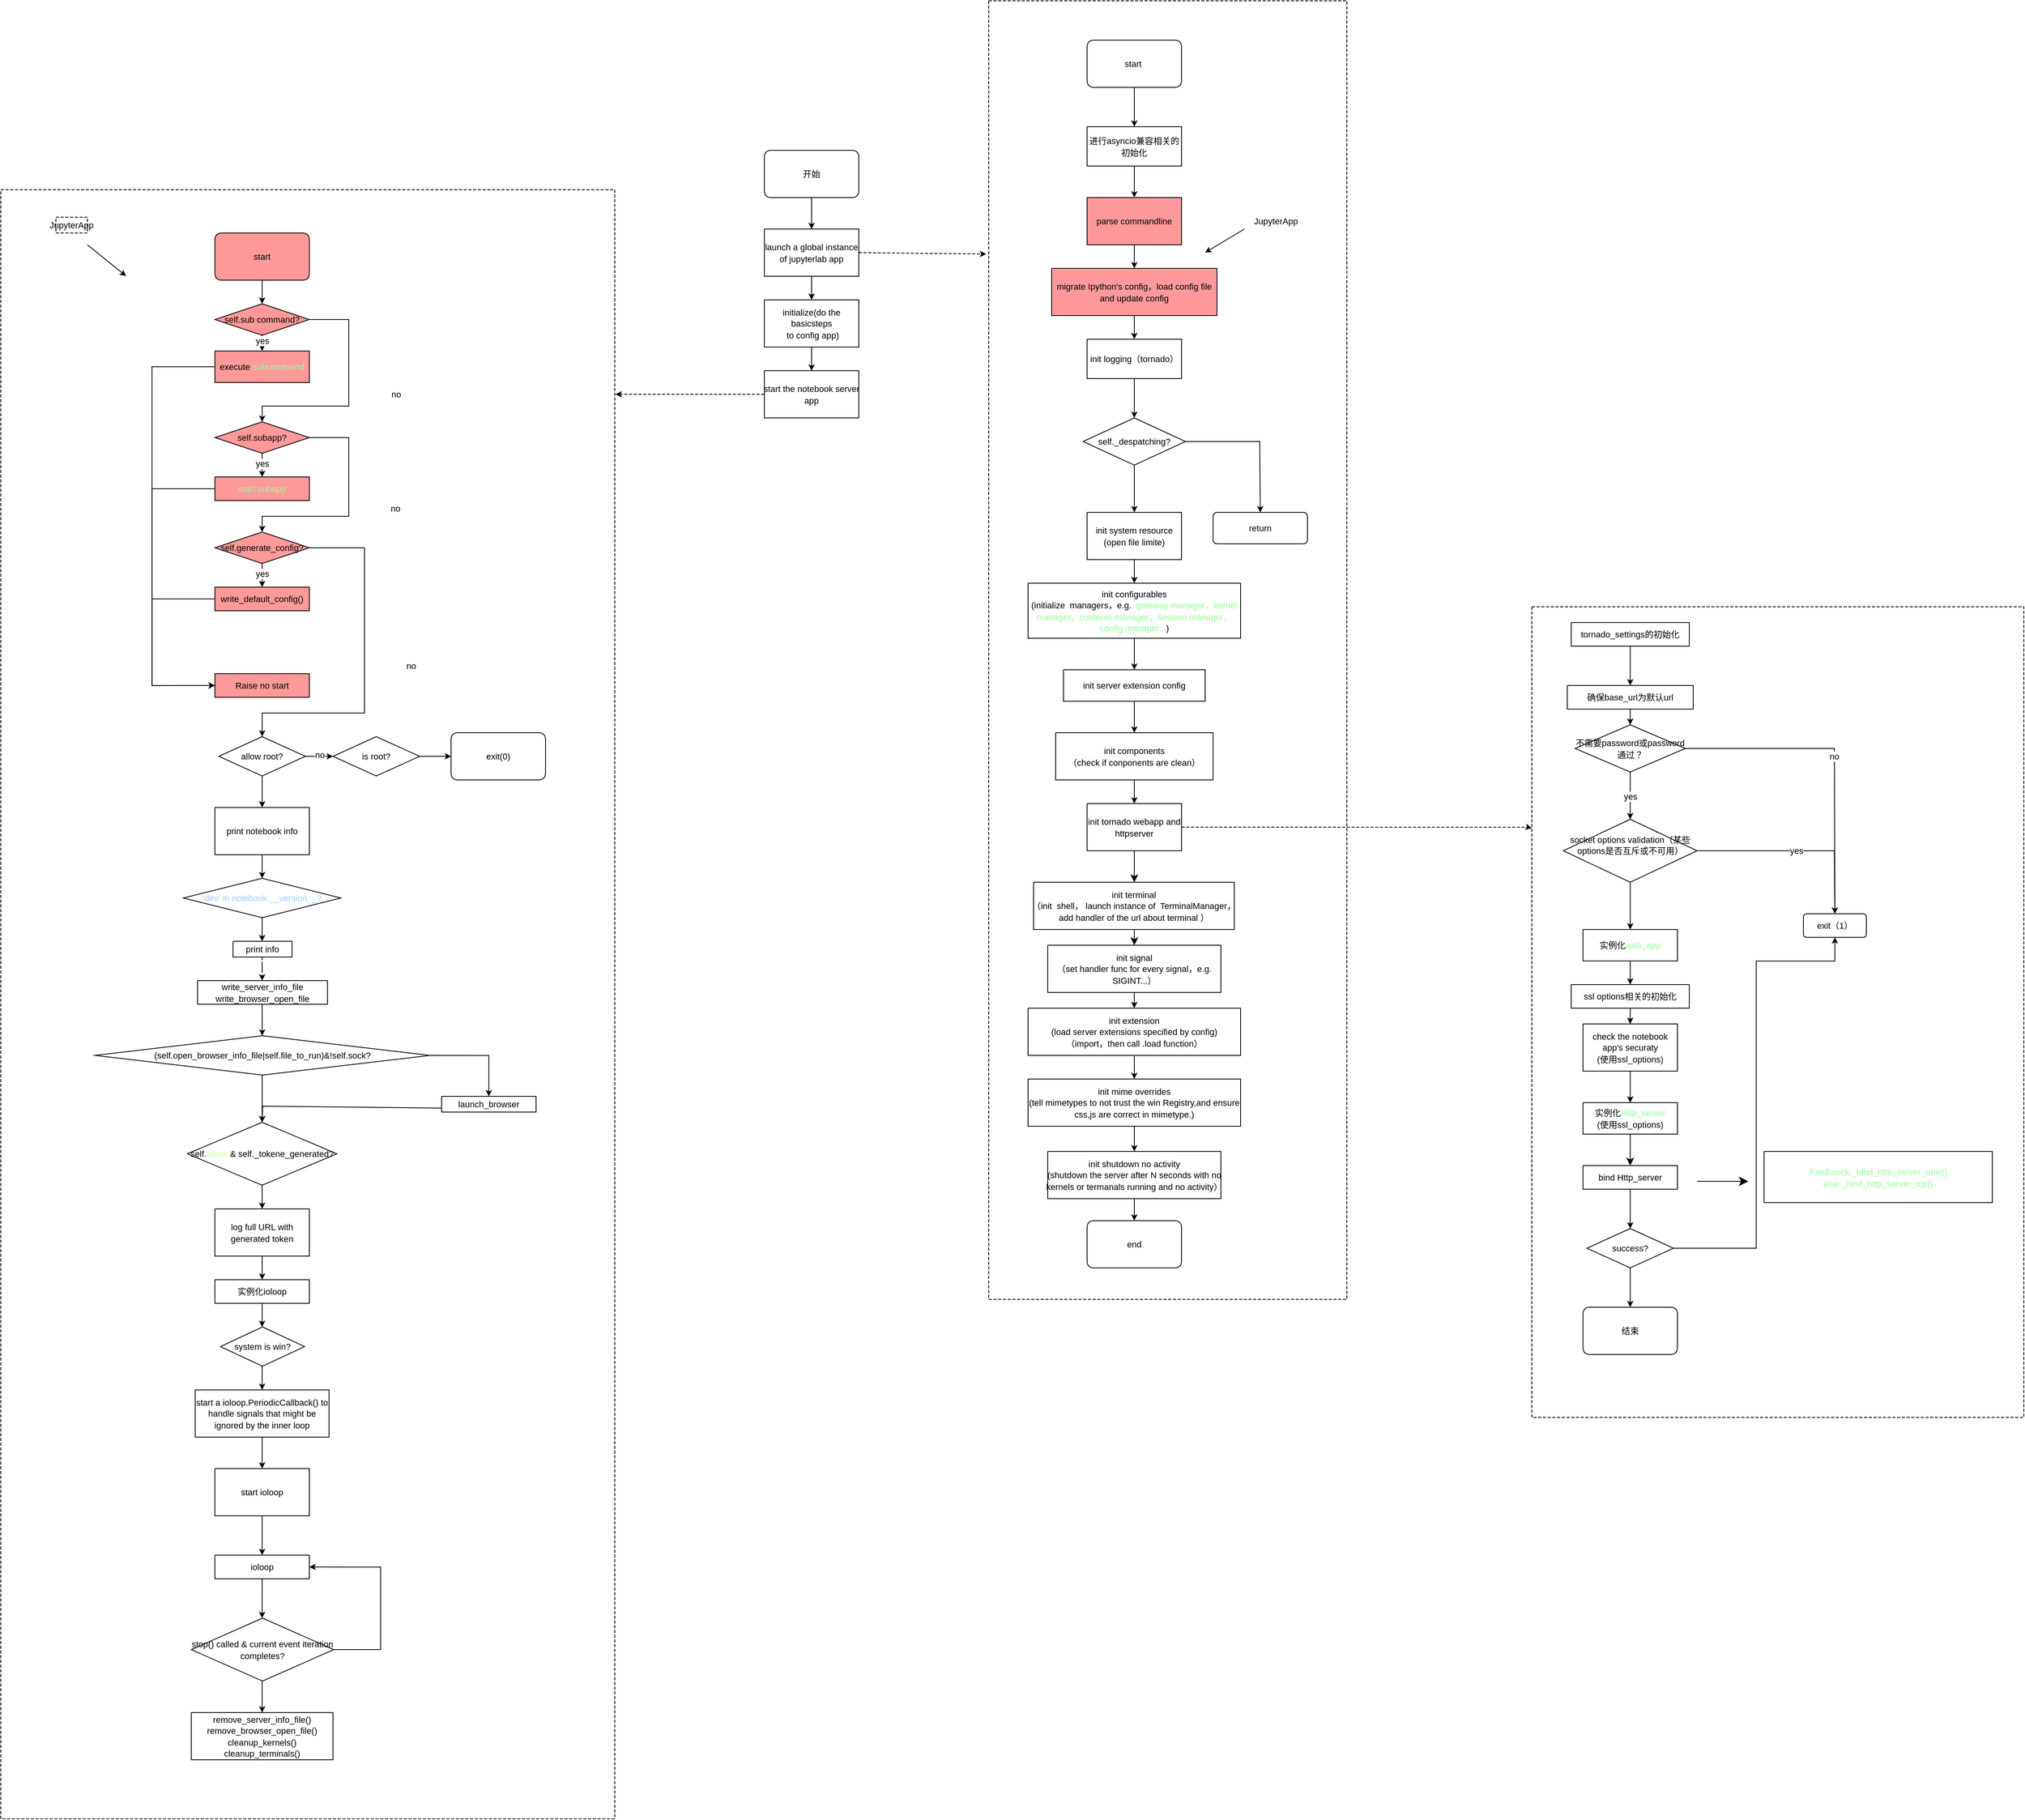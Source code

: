 <mxfile version="14.2.9" type="github">
  <diagram id="pR1rOM2LMojWc6BjxqE0" name="Page-1">
    <mxGraphModel dx="966" dy="573" grid="1" gridSize="10" guides="1" tooltips="1" connect="1" arrows="1" fold="1" page="1" pageScale="1" pageWidth="827" pageHeight="1169" math="0" shadow="0">
      <root>
        <mxCell id="0" />
        <mxCell id="1" parent="0" />
        <mxCell id="0qjY-80UsohrKf_hPCvL-1" value="&lt;font style=&quot;font-size:11px;font-family:Helvetica;color:#000000;direction:ltr;letter-spacing:0px;line-height:120%;opacity:1&quot;&gt;开始&lt;/font&gt;" style="verticalAlign=middle;align=center;vsdxID=1;fillColor=#ffffff;gradientColor=none;shape=stencil(nZDNDsIgEISfZu8UTp5rfQGfgMgqGxEair9PL+3EBI2n3nZmvskmQ6afvB2ZtJpKTme+iyuezJa0lug5S6kXmYFMf0yZTzldo4MebSW1Whx26HQzrZXNh728GN4GHkqXdJufPRApRM9W7QAGiQ3YqdXoR/+FV6NfYD2WMTCThIAt2/x3vGpheDO8AQ==);strokeColor=#000000;spacingTop=-3;spacingBottom=-3;spacingLeft=-3;spacingRight=-3;labelBackgroundColor=none;rounded=1;html=1;whiteSpace=wrap;" vertex="1" parent="1">
          <mxGeometry x="1534" y="1269" width="120" height="60" as="geometry" />
        </mxCell>
        <mxCell id="0qjY-80UsohrKf_hPCvL-2" value="&lt;font style=&quot;font-size:11px;font-family:Helvetica;color:#000000;direction:ltr;letter-spacing:0px;line-height:120%;opacity:1&quot;&gt;launch a global instance of jupyterlab app&lt;/font&gt;" style="verticalAlign=middle;align=center;vsdxID=3;fillColor=#ffffff;gradientColor=none;shape=stencil(nZBRDoQgDERP03+WHsHFe5iISyOCQdT19kIaIxq//Jtp3zTpAFaTaUYNUkwx+F6v1EYD+AUpyRkdKCYFqACrzgf9C352LfuxyWRWg1/yhT/nRE5IsZWuZtCSK8CPeI0e/hF+jV7AJM4PO7KWCyr390bSiNtEtQM=);strokeColor=#000000;spacingTop=-3;spacingBottom=-3;spacingLeft=-3;spacingRight=-3;labelBackgroundColor=none;rounded=0;html=1;whiteSpace=wrap;" vertex="1" parent="1">
          <mxGeometry x="1534" y="1369" width="120" height="60" as="geometry" />
        </mxCell>
        <mxCell id="0qjY-80UsohrKf_hPCvL-3" value="&lt;font style=&quot;font-size:11px;font-family:Helvetica;color:#000000;direction:ltr;letter-spacing:0px;line-height:120%;opacity:1&quot;&gt;initialize(do the basicsteps&lt;br/&gt;&lt;/font&gt;&lt;font style=&quot;font-size:11px;font-family:Helvetica;color:#000000;direction:ltr;letter-spacing:0px;line-height:120%;opacity:1&quot;&gt; to config app)&lt;/font&gt;" style="verticalAlign=middle;align=center;vsdxID=4;fillColor=#ffffff;gradientColor=none;shape=stencil(nZBRDoQgDERP03+WHsHFe5iISyOCQdT19kIaIxq//Jtp3zTpAFaTaUYNUkwx+F6v1EYD+AUpyRkdKCYFqACrzgf9C352LfuxyWRWg1/yhT/nRE5IsZWuZtCSK8CPeI0e/hF+jV7AJM4PO7KWCyr390bSiNtEtQM=);strokeColor=#000000;spacingTop=-3;spacingBottom=-3;spacingLeft=-3;spacingRight=-3;labelBackgroundColor=none;rounded=0;html=1;whiteSpace=wrap;" vertex="1" parent="1">
          <mxGeometry x="1534" y="1459" width="120" height="60" as="geometry" />
        </mxCell>
        <mxCell id="0qjY-80UsohrKf_hPCvL-4" value="&lt;font style=&quot;font-size:11px;font-family:Helvetica;color:#000000;direction:ltr;letter-spacing:0px;line-height:120%;opacity:1&quot;&gt;start the notebook server app&lt;/font&gt;" style="verticalAlign=middle;align=center;vsdxID=6;fillColor=#ffffff;gradientColor=none;shape=stencil(nZBRDoQgDERP03+WHsHFe5iISyOCQdT19kIaIxq//Jtp3zTpAFaTaUYNUkwx+F6v1EYD+AUpyRkdKCYFqACrzgf9C352LfuxyWRWg1/yhT/nRE5IsZWuZtCSK8CPeI0e/hF+jV7AJM4PO7KWCyr390bSiNtEtQM=);strokeColor=#000000;spacingTop=-3;spacingBottom=-3;spacingLeft=-3;spacingRight=-3;labelBackgroundColor=none;rounded=0;html=1;whiteSpace=wrap;" vertex="1" parent="1">
          <mxGeometry x="1534" y="1549" width="120" height="60" as="geometry" />
        </mxCell>
        <mxCell id="0qjY-80UsohrKf_hPCvL-5" value="&lt;font style=&quot;font-size:11px;font-family:Helvetica;color:#000000;direction:ltr;letter-spacing:0px;line-height:120%;opacity:1&quot;&gt;进行asyncio兼容相关的初始化&lt;br/&gt;&lt;/font&gt;" style="verticalAlign=middle;align=center;vsdxID=8;fillColor=#ffffff;gradientColor=none;shape=stencil(nZBRDoQgDERP03+WHsHFe5iISyOCQdT19kIaIxq//Jtp3zTpAFaTaUYNUkwx+F6v1EYD+AUpyRkdKCYFqACrzgf9C352LfuxyWRWg1/yhT/nRE5IsZWuZtCSK8CPeI0e/hF+jV7AJM4PO7KWCyr390bSiNtEtQM=);strokeColor=#000000;spacingTop=-3;spacingBottom=-3;spacingLeft=-3;spacingRight=-3;labelBackgroundColor=none;rounded=0;html=1;whiteSpace=wrap;" vertex="1" parent="1">
          <mxGeometry x="1944" y="1239" width="120" height="50" as="geometry" />
        </mxCell>
        <mxCell id="0qjY-80UsohrKf_hPCvL-6" value="&lt;font style=&quot;font-size:11px;font-family:Helvetica;color:#000000;direction:ltr;letter-spacing:0px;line-height:120%;opacity:1&quot;&gt;parse commandline&lt;/font&gt;" style="verticalAlign=middle;align=center;vsdxID=10;fillColor=#FF9999;gradientColor=none;shape=stencil(nZBRDoQgDERP03+WHsHFe5iISyOCQdT19kIaIxq//Jtp3zTpAFaTaUYNUkwx+F6v1EYD+AUpyRkdKCYFqACrzgf9C352LfuxyWRWg1/yhT/nRE5IsZWuZtCSK8CPeI0e/hF+jV7AJM4PO7KWCyr390bSiNtEtQM=);strokeColor=#000000;spacingTop=-3;spacingBottom=-3;spacingLeft=-3;spacingRight=-3;labelBackgroundColor=none;rounded=0;html=1;whiteSpace=wrap;" vertex="1" parent="1">
          <mxGeometry x="1944" y="1329" width="120" height="60" as="geometry" />
        </mxCell>
        <mxCell id="0qjY-80UsohrKf_hPCvL-7" value="&lt;font style=&quot;font-size:11px;font-family:Helvetica;color:#000000;direction:ltr;letter-spacing:0px;line-height:120%;opacity:1&quot;&gt;migrate Ipython&amp;prime;s config，load config file and update config&lt;/font&gt;" style="verticalAlign=middle;align=center;vsdxID=12;fillColor=#FF9999;gradientColor=none;shape=stencil(nZBRDoQgDERP03+WHsHFe5iISyOCQdT19kIaIxq//Jtp3zTpAFaTaUYNUkwx+F6v1EYD+AUpyRkdKCYFqACrzgf9C352LfuxyWRWg1/yhT/nRE5IsZWuZtCSK8CPeI0e/hF+jV7AJM4PO7KWCyr390bSiNtEtQM=);strokeColor=#000000;spacingTop=-3;spacingBottom=-3;spacingLeft=-3;spacingRight=-3;labelBackgroundColor=none;rounded=0;html=1;whiteSpace=wrap;" vertex="1" parent="1">
          <mxGeometry x="1899" y="1419" width="210" height="60" as="geometry" />
        </mxCell>
        <mxCell id="0qjY-80UsohrKf_hPCvL-8" value="&lt;font style=&quot;font-size:11px;font-family:Helvetica;color:#000000;direction:ltr;letter-spacing:0px;line-height:120%;opacity:1&quot;&gt;init logging（tornado）&lt;/font&gt;" style="verticalAlign=middle;align=center;vsdxID=14;fillColor=#ffffff;gradientColor=none;shape=stencil(nZBRDoQgDERP03+WHsHFe5iISyOCQdT19kIaIxq//Jtp3zTpAFaTaUYNUkwx+F6v1EYD+AUpyRkdKCYFqACrzgf9C352LfuxyWRWg1/yhT/nRE5IsZWuZtCSK8CPeI0e/hF+jV7AJM4PO7KWCyr390bSiNtEtQM=);strokeColor=#000000;spacingTop=-3;spacingBottom=-3;spacingLeft=-3;spacingRight=-3;labelBackgroundColor=none;rounded=0;html=1;whiteSpace=wrap;" vertex="1" parent="1">
          <mxGeometry x="1944" y="1509" width="120" height="50" as="geometry" />
        </mxCell>
        <mxCell id="0qjY-80UsohrKf_hPCvL-9" value="&lt;font style=&quot;font-size:11px;font-family:Helvetica;color:#000000;direction:ltr;letter-spacing:0px;line-height:120%;opacity:1&quot;&gt;init system resource&lt;br/&gt;&lt;/font&gt;&lt;font style=&quot;font-size:11px;font-family:Helvetica;color:#000000;direction:ltr;letter-spacing:0px;line-height:120%;opacity:1&quot;&gt;(open file limite)&lt;/font&gt;" style="verticalAlign=middle;align=center;vsdxID=18;fillColor=#ffffff;gradientColor=none;shape=stencil(nZBRDoQgDERP03+WHsHFe5iISyOCQdT19kIaIxq//Jtp3zTpAFaTaUYNUkwx+F6v1EYD+AUpyRkdKCYFqACrzgf9C352LfuxyWRWg1/yhT/nRE5IsZWuZtCSK8CPeI0e/hF+jV7AJM4PO7KWCyr390bSiNtEtQM=);strokeColor=#000000;spacingTop=-3;spacingBottom=-3;spacingLeft=-3;spacingRight=-3;labelBackgroundColor=none;rounded=0;html=1;whiteSpace=wrap;" vertex="1" parent="1">
          <mxGeometry x="1944" y="1729" width="120" height="60" as="geometry" />
        </mxCell>
        <mxCell id="0qjY-80UsohrKf_hPCvL-10" value="&lt;font style=&quot;font-size:11px;font-family:Helvetica;color:#000000;direction:ltr;letter-spacing:0px;line-height:120%;opacity:1&quot;&gt;init configurables&lt;br/&gt;&lt;/font&gt;&lt;font style=&quot;font-size:11px;font-family:Helvetica;color:#000000;direction:ltr;letter-spacing:0px;line-height:120%;opacity:1&quot;&gt;(initialize  managers，e.g. &lt;/font&gt;&lt;font style=&quot;font-size:11px;font-family:Helvetica;color:#99ff99;direction:ltr;letter-spacing:0px;line-height:120%;opacity:1&quot;&gt; gateway manager，kernel manager，contents manager，session manager，config manager...&lt;/font&gt;&lt;font style=&quot;font-size:11px;font-family:Helvetica;color:#000000;direction:ltr;letter-spacing:0px;line-height:120%;opacity:1&quot;&gt;)&lt;/font&gt;" style="verticalAlign=middle;align=center;vsdxID=19;fillColor=#ffffff;gradientColor=none;shape=stencil(nZBRDoQgDERP03+WHsHFe5iISyOCQdT19kIaIxq//Jtp3zTpAFaTaUYNUkwx+F6v1EYD+AUpyRkdKCYFqACrzgf9C352LfuxyWRWg1/yhT/nRE5IsZWuZtCSK8CPeI0e/hF+jV7AJM4PO7KWCyr390bSiNtEtQM=);strokeColor=#000000;spacingTop=-3;spacingBottom=-3;spacingLeft=-3;spacingRight=-3;labelBackgroundColor=none;rounded=0;html=1;whiteSpace=wrap;" vertex="1" parent="1">
          <mxGeometry x="1869" y="1819" width="270" height="70" as="geometry" />
        </mxCell>
        <mxCell id="0qjY-80UsohrKf_hPCvL-11" value="&lt;font style=&quot;font-size:11px;font-family:Helvetica;color:#000000;direction:ltr;letter-spacing:0px;line-height:120%;opacity:1&quot;&gt;init server extension config&lt;/font&gt;" style="verticalAlign=middle;align=center;vsdxID=21;fillColor=#ffffff;gradientColor=none;shape=stencil(nZBRDoQgDERP03+WHsHFe5iISyOCQdT19kIaIxq//Jtp3zTpAFaTaUYNUkwx+F6v1EYD+AUpyRkdKCYFqACrzgf9C352LfuxyWRWg1/yhT/nRE5IsZWuZtCSK8CPeI0e/hF+jV7AJM4PO7KWCyr390bSiNtEtQM=);strokeColor=#000000;spacingTop=-3;spacingBottom=-3;spacingLeft=-3;spacingRight=-3;labelBackgroundColor=none;rounded=0;html=1;whiteSpace=wrap;" vertex="1" parent="1">
          <mxGeometry x="1914" y="1929" width="180" height="40" as="geometry" />
        </mxCell>
        <mxCell id="0qjY-80UsohrKf_hPCvL-12" value="&lt;font style=&quot;font-size:11px;font-family:Helvetica;color:#000000;direction:ltr;letter-spacing:0px;line-height:120%;opacity:1&quot;&gt;init components&lt;br/&gt;&lt;/font&gt;&lt;font style=&quot;font-size:11px;font-family:Helvetica;color:#000000;direction:ltr;letter-spacing:0px;line-height:120%;opacity:1&quot;&gt;（check if conponents are clean）&lt;/font&gt;" style="verticalAlign=middle;align=center;vsdxID=23;fillColor=#ffffff;gradientColor=none;shape=stencil(nZBRDoQgDERP03+WHsHFe5iISyOCQdT19kIaIxq//Jtp3zTpAFaTaUYNUkwx+F6v1EYD+AUpyRkdKCYFqACrzgf9C352LfuxyWRWg1/yhT/nRE5IsZWuZtCSK8CPeI0e/hF+jV7AJM4PO7KWCyr390bSiNtEtQM=);strokeColor=#000000;spacingTop=-3;spacingBottom=-3;spacingLeft=-3;spacingRight=-3;labelBackgroundColor=none;rounded=0;html=1;whiteSpace=wrap;" vertex="1" parent="1">
          <mxGeometry x="1904" y="2009" width="200" height="60" as="geometry" />
        </mxCell>
        <mxCell id="0qjY-80UsohrKf_hPCvL-13" value="&lt;font style=&quot;font-size:11px;font-family:Helvetica;color:#000000;direction:ltr;letter-spacing:0px;line-height:120%;opacity:1&quot;&gt;init tornado webapp and httpserver&lt;/font&gt;" style="verticalAlign=middle;align=center;vsdxID=25;fillColor=#ffffff;gradientColor=none;shape=stencil(nZBRDoQgDERP03+WHsHFe5iISyOCQdT19kIaIxq//Jtp3zTpAFaTaUYNUkwx+F6v1EYD+AUpyRkdKCYFqACrzgf9C352LfuxyWRWg1/yhT/nRE5IsZWuZtCSK8CPeI0e/hF+jV7AJM4PO7KWCyr390bSiNtEtQM=);strokeColor=#000000;spacingTop=-3;spacingBottom=-3;spacingLeft=-3;spacingRight=-3;labelBackgroundColor=none;rounded=0;html=1;whiteSpace=wrap;" vertex="1" parent="1">
          <mxGeometry x="1944" y="2099" width="120" height="60" as="geometry" />
        </mxCell>
        <mxCell id="0qjY-80UsohrKf_hPCvL-14" value="&lt;font style=&quot;font-size:11px;font-family:Helvetica;color:#000000;direction:ltr;letter-spacing:0px;line-height:120%;opacity:1&quot;&gt;确保base_url为默认url&lt;/font&gt;" style="verticalAlign=middle;align=center;vsdxID=29;fillColor=#ffffff;gradientColor=none;shape=stencil(nZBRDoQgDERP03+WHsHFe5iISyOCQdT19kIaIxq//Jtp3zTpAFaTaUYNUkwx+F6v1EYD+AUpyRkdKCYFqACrzgf9C352LfuxyWRWg1/yhT/nRE5IsZWuZtCSK8CPeI0e/hF+jV7AJM4PO7KWCyr390bSiNtEtQM=);strokeColor=#000000;spacingTop=-3;spacingBottom=-3;spacingLeft=-3;spacingRight=-3;labelBackgroundColor=none;rounded=0;html=1;whiteSpace=wrap;" vertex="1" parent="1">
          <mxGeometry x="2554" y="1949" width="160" height="30" as="geometry" />
        </mxCell>
        <mxCell id="0qjY-80UsohrKf_hPCvL-15" value="&lt;font style=&quot;font-size:11px;font-family:Helvetica;color:#000000;direction:ltr;letter-spacing:0px;line-height:120%;opacity:1&quot;&gt;不需要password或password通过？&lt;/font&gt;" style="verticalAlign=middle;align=center;vsdxID=30;fillColor=#ffffff;gradientColor=none;shape=stencil(nZBLDoQgEERP03uk4wnUuYeJKB0RDDKj3l5Ix/iJcTG7KnhVSRdgMel6VCDFFLzr1UxN0IAlSElWK08hKsAKsGidV513X9uwH+tEJjW4X2pYOJeLFJFiZcvuw6QheyIzcUXzF/bWukcf2b9bL2QUx4ktGcMLnf/vk8QnnhOrDQ==);strokeColor=#000000;spacingTop=-3;spacingBottom=-3;spacingLeft=-3;spacingRight=-3;labelBackgroundColor=none;rounded=0;html=1;whiteSpace=wrap;" vertex="1" parent="1">
          <mxGeometry x="2564" y="1999" width="140" height="60" as="geometry" />
        </mxCell>
        <mxCell id="0qjY-80UsohrKf_hPCvL-16" value="&lt;font style=&quot;font-size:11px;font-family:Helvetica;color:#000000;direction:ltr;letter-spacing:0px;line-height:120%;opacity:1&quot;&gt;exit（1）&lt;/font&gt;" style="verticalAlign=middle;align=center;vsdxID=32;fillColor=#ffffff;gradientColor=none;shape=stencil(nZBdDsIgEIRPs6+Ggp6g1gt4AiKrbERoaP09vbQTEzQ+9W1n5ptsMmTawdueSathzOnMd3GjJ7MlrSV6zjKWi0xHpj2mzKecrtFB97aQWs0OO3SaidbK5sNeXgxvvdrARe2SbtO7B0KF6FmrHcAgsQIbtRj96L/wYvQLLMc8B4aSELBmnf/OVyxMb7o3);strokeColor=#000000;spacingTop=-3;spacingBottom=-3;spacingLeft=-3;spacingRight=-3;labelBackgroundColor=none;rounded=1;html=1;whiteSpace=wrap;" vertex="1" parent="1">
          <mxGeometry x="2854" y="2239" width="80" height="30" as="geometry" />
        </mxCell>
        <mxCell id="0qjY-80UsohrKf_hPCvL-17" value="&lt;font style=&quot;font-size:11px;font-family:Helvetica;color:#000000;direction:ltr;letter-spacing:0px;line-height:120%;opacity:1&quot;&gt;实例化&lt;/font&gt;&lt;font style=&quot;font-size:11px;font-family:Helvetica;color:#99ff99;direction:ltr;letter-spacing:0px;line-height:120%;opacity:1&quot;&gt;web_app&lt;/font&gt;" style="verticalAlign=middle;align=center;vsdxID=36;fillColor=#ffffff;gradientColor=none;shape=stencil(nZBRDoQgDERP03+WHsHFe5iISyOCQdT19kIaIxq//Jtp3zTpAFaTaUYNUkwx+F6v1EYD+AUpyRkdKCYFqACrzgf9C352LfuxyWRWg1/yhT/nRE5IsZWuZtCSK8CPeI0e/hF+jV7AJM4PO7KWCyr390bSiNtEtQM=);strokeColor=#000000;spacingTop=-3;spacingBottom=-3;spacingLeft=-3;spacingRight=-3;labelBackgroundColor=none;rounded=0;html=1;whiteSpace=wrap;" vertex="1" parent="1">
          <mxGeometry x="2574" y="2259" width="120" height="40" as="geometry" />
        </mxCell>
        <mxCell id="0qjY-80UsohrKf_hPCvL-18" value="&lt;font style=&quot;font-size:11px;font-family:Helvetica;color:#000000;direction:ltr;letter-spacing:0px;line-height:120%;opacity:1&quot;&gt;实例化&lt;/font&gt;&lt;font style=&quot;font-size:11px;font-family:Helvetica;color:#99ff99;direction:ltr;letter-spacing:0px;line-height:120%;opacity:1&quot;&gt;Http_server&lt;br/&gt;&lt;/font&gt;&lt;font style=&quot;font-size:11px;font-family:Helvetica;color:#000000;direction:ltr;letter-spacing:0px;line-height:120%;opacity:1&quot;&gt;(使用ssl_options)&lt;/font&gt;&lt;font style=&quot;font-size:11px;font-family:Helvetica;color:#99ff99;direction:ltr;letter-spacing:0px;line-height:120%;opacity:1&quot;&gt;&lt;br/&gt;&lt;/font&gt;" style="verticalAlign=middle;align=center;vsdxID=39;fillColor=#ffffff;gradientColor=none;shape=stencil(nZBRDoQgDERP03+WHsHFe5iISyOCQdT19kIaIxq//Jtp3zTpAFaTaUYNUkwx+F6v1EYD+AUpyRkdKCYFqACrzgf9C352LfuxyWRWg1/yhT/nRE5IsZWuZtCSK8CPeI0e/hF+jV7AJM4PO7KWCyr390bSiNtEtQM=);strokeColor=#000000;spacingTop=-3;spacingBottom=-3;spacingLeft=-3;spacingRight=-3;labelBackgroundColor=none;rounded=0;html=1;whiteSpace=wrap;" vertex="1" parent="1">
          <mxGeometry x="2574" y="2479" width="120" height="40" as="geometry" />
        </mxCell>
        <mxCell id="0qjY-80UsohrKf_hPCvL-19" value="&lt;font style=&quot;font-size:11px;font-family:Helvetica;color:#000000;direction:ltr;letter-spacing:0px;line-height:120%;opacity:1&quot;&gt;bind Http_server&lt;/font&gt;" style="verticalAlign=middle;align=center;vsdxID=40;fillColor=#ffffff;gradientColor=none;shape=stencil(nZBRDoQgDERP03+WHsHFe5iISyOCQdT19kIaIxq//Jtp3zTpAFaTaUYNUkwx+F6v1EYD+AUpyRkdKCYFqACrzgf9C352LfuxyWRWg1/yhT/nRE5IsZWuZtCSK8CPeI0e/hF+jV7AJM4PO7KWCyr390bSiNtEtQM=);strokeColor=#000000;spacingTop=-3;spacingBottom=-3;spacingLeft=-3;spacingRight=-3;labelBackgroundColor=none;rounded=0;html=1;whiteSpace=wrap;" vertex="1" parent="1">
          <mxGeometry x="2574" y="2559" width="120" height="30" as="geometry" />
        </mxCell>
        <mxCell id="0qjY-80UsohrKf_hPCvL-20" value="&lt;font style=&quot;font-size:11px;font-family:Helvetica;color:#000000;direction:ltr;letter-spacing:0px;line-height:120%;opacity:1&quot;&gt;init terminal&lt;br/&gt;&lt;/font&gt;&lt;font style=&quot;font-size:11px;font-family:Helvetica;color:#000000;direction:ltr;letter-spacing:0px;line-height:120%;opacity:1&quot;&gt;（init  shell， launch instance of  TerminalManager，add handler of the url about terminal ）&lt;/font&gt;" style="verticalAlign=middle;align=center;vsdxID=27;fillColor=#ffffff;gradientColor=none;shape=stencil(nZBRDoQgDERP03+WHsHFe5iISyOCQdT19kIaIxq//Jtp3zTpAFaTaUYNUkwx+F6v1EYD+AUpyRkdKCYFqACrzgf9C352LfuxyWRWg1/yhT/nRE5IsZWuZtCSK8CPeI0e/hF+jV7AJM4PO7KWCyr390bSiNtEtQM=);strokeColor=#000000;spacingTop=-3;spacingBottom=-3;spacingLeft=-3;spacingRight=-3;labelBackgroundColor=none;rounded=0;html=1;whiteSpace=wrap;" vertex="1" parent="1">
          <mxGeometry x="1876" y="2199" width="255" height="60" as="geometry" />
        </mxCell>
        <mxCell id="0qjY-80UsohrKf_hPCvL-21" value="&lt;font style=&quot;font-size:11px;font-family:Helvetica;color:#000000;direction:ltr;letter-spacing:0px;line-height:120%;opacity:1&quot;&gt;init signal&lt;br/&gt;&lt;/font&gt;&lt;font style=&quot;font-size:11px;font-family:Helvetica;color:#000000;direction:ltr;letter-spacing:0px;line-height:120%;opacity:1&quot;&gt;（set handler func for every signal，e.g. SIGINT...）&lt;/font&gt;" style="verticalAlign=middle;align=center;vsdxID=44;fillColor=#ffffff;gradientColor=none;shape=stencil(nZBRDoQgDERP03+WHsHFe5iISyOCQdT19kIaIxq//Jtp3zTpAFaTaUYNUkwx+F6v1EYD+AUpyRkdKCYFqACrzgf9C352LfuxyWRWg1/yhT/nRE5IsZWuZtCSK8CPeI0e/hF+jV7AJM4PO7KWCyr390bSiNtEtQM=);strokeColor=#000000;spacingTop=-3;spacingBottom=-3;spacingLeft=-3;spacingRight=-3;labelBackgroundColor=none;rounded=0;html=1;whiteSpace=wrap;" vertex="1" parent="1">
          <mxGeometry x="1894" y="2279" width="220" height="60" as="geometry" />
        </mxCell>
        <mxCell id="0qjY-80UsohrKf_hPCvL-22" value="&lt;font style=&quot;font-size:11px;font-family:Helvetica;color:#000000;direction:ltr;letter-spacing:0px;line-height:120%;opacity:1&quot;&gt;init extension&lt;br/&gt;&lt;/font&gt;&lt;font style=&quot;font-size:11px;font-family:Helvetica;color:#000000;direction:ltr;letter-spacing:0px;line-height:120%;opacity:1&quot;&gt;(load server extensions specified by config)&lt;br/&gt;&lt;/font&gt;&lt;font style=&quot;font-size:11px;font-family:Helvetica;color:#000000;direction:ltr;letter-spacing:0px;line-height:120%;opacity:1&quot;&gt;（import，then call .load function）&lt;/font&gt;" style="verticalAlign=middle;align=center;vsdxID=46;fillColor=#ffffff;gradientColor=none;shape=stencil(nZBRDoQgDERP03+WHsHFe5iISyOCQdT19kIaIxq//Jtp3zTpAFaTaUYNUkwx+F6v1EYD+AUpyRkdKCYFqACrzgf9C352LfuxyWRWg1/yhT/nRE5IsZWuZtCSK8CPeI0e/hF+jV7AJM4PO7KWCyr390bSiNtEtQM=);strokeColor=#000000;spacingTop=-3;spacingBottom=-3;spacingLeft=-3;spacingRight=-3;labelBackgroundColor=none;rounded=0;html=1;whiteSpace=wrap;" vertex="1" parent="1">
          <mxGeometry x="1869" y="2359" width="270" height="60" as="geometry" />
        </mxCell>
        <mxCell id="0qjY-80UsohrKf_hPCvL-23" value="&lt;font style=&quot;font-size:11px;font-family:Helvetica;color:#000000;direction:ltr;letter-spacing:0px;line-height:120%;opacity:1&quot;&gt;init mime overrides&lt;br/&gt;&lt;/font&gt;&lt;font style=&quot;font-size:11px;font-family:Helvetica;color:#000000;direction:ltr;letter-spacing:0px;line-height:120%;opacity:1&quot;&gt;(tell mimetypes to not trust the win Registry,and ensure css,js are correct in mimetype.)&lt;/font&gt;" style="verticalAlign=middle;align=center;vsdxID=48;fillColor=#ffffff;gradientColor=none;shape=stencil(nZBRDoQgDERP03+WHsHFe5iISyOCQdT19kIaIxq//Jtp3zTpAFaTaUYNUkwx+F6v1EYD+AUpyRkdKCYFqACrzgf9C352LfuxyWRWg1/yhT/nRE5IsZWuZtCSK8CPeI0e/hF+jV7AJM4PO7KWCyr390bSiNtEtQM=);strokeColor=#000000;spacingTop=-3;spacingBottom=-3;spacingLeft=-3;spacingRight=-3;labelBackgroundColor=none;rounded=0;html=1;whiteSpace=wrap;" vertex="1" parent="1">
          <mxGeometry x="1869" y="2449" width="270" height="60" as="geometry" />
        </mxCell>
        <mxCell id="0qjY-80UsohrKf_hPCvL-24" value="&lt;font style=&quot;font-size:11px;font-family:Helvetica;color:#000000;direction:ltr;letter-spacing:0px;line-height:120%;opacity:1&quot;&gt;init shutdown no activity&lt;br/&gt;&lt;/font&gt;&lt;font style=&quot;font-size:11px;font-family:Helvetica;color:#000000;direction:ltr;letter-spacing:0px;line-height:120%;opacity:1&quot;&gt;(shutdown the server after N seconds with no kernels or termanals running and no activity）&lt;/font&gt;" style="verticalAlign=middle;align=center;vsdxID=50;fillColor=#ffffff;gradientColor=none;shape=stencil(nZBRDoQgDERP03+WHsHFe5iISyOCQdT19kIaIxq//Jtp3zTpAFaTaUYNUkwx+F6v1EYD+AUpyRkdKCYFqACrzgf9C352LfuxyWRWg1/yhT/nRE5IsZWuZtCSK8CPeI0e/hF+jV7AJM4PO7KWCyr390bSiNtEtQM=);strokeColor=#000000;spacingTop=-3;spacingBottom=-3;spacingLeft=-3;spacingRight=-3;labelBackgroundColor=none;rounded=0;html=1;whiteSpace=wrap;" vertex="1" parent="1">
          <mxGeometry x="1894" y="2541" width="220" height="60" as="geometry" />
        </mxCell>
        <mxCell id="0qjY-80UsohrKf_hPCvL-25" value="&lt;font style=&quot;font-size:11px;font-family:Helvetica;color:#000000;direction:ltr;letter-spacing:0px;line-height:120%;opacity:1&quot;&gt;结束&lt;/font&gt;" style="verticalAlign=middle;align=center;vsdxID=53;fillColor=#ffffff;gradientColor=none;shape=stencil(nZDNDsIgEISfZu8UTp5rfQGfgMgqGxEair9PL+3EBI2n3nZmvskmQ6afvB2ZtJpKTme+iyuezJa0lug5S6kXmYFMf0yZTzldo4MebSW1Whx26HQzrZXNh728GN4GHkqXdJufPRApRM9W7QAGiQ3YqdXoR/+FV6NfYD2WMTCThIAt2/x3vGpheDO8AQ==);strokeColor=#000000;spacingTop=-3;spacingBottom=-3;spacingLeft=-3;spacingRight=-3;labelBackgroundColor=none;rounded=1;html=1;whiteSpace=wrap;" vertex="1" parent="1">
          <mxGeometry x="2574" y="2739" width="120" height="60" as="geometry" />
        </mxCell>
        <mxCell id="0qjY-80UsohrKf_hPCvL-26" value="&lt;font style=&quot;font-size:11px;font-family:Helvetica;color:#000000;direction:ltr;letter-spacing:0px;line-height:120%;opacity:1&quot;&gt;end&lt;/font&gt;" style="verticalAlign=middle;align=center;vsdxID=52;fillColor=#ffffff;gradientColor=none;shape=stencil(nZDNDsIgEISfZu8UTp5rfQGfgMgqGxEair9PL+3EBI2n3nZmvskmQ6afvB2ZtJpKTme+iyuezJa0lug5S6kXmYFMf0yZTzldo4MebSW1Whx26HQzrZXNh728GN4GHkqXdJufPRApRM9W7QAGiQ3YqdXoR/+FV6NfYD2WMTCThIAt2/x3vGpheDO8AQ==);strokeColor=#000000;spacingTop=-3;spacingBottom=-3;spacingLeft=-3;spacingRight=-3;labelBackgroundColor=none;rounded=1;html=1;whiteSpace=wrap;" vertex="1" parent="1">
          <mxGeometry x="1944" y="2629" width="120" height="60" as="geometry" />
        </mxCell>
        <mxCell id="0qjY-80UsohrKf_hPCvL-27" value="&lt;font style=&quot;font-size:11px;font-family:Helvetica;color:#000000;direction:ltr;letter-spacing:0px;line-height:120%;opacity:1&quot;&gt;self._despatching?&lt;/font&gt;" style="verticalAlign=middle;align=center;vsdxID=16;fillColor=#ffffff;gradientColor=none;shape=stencil(nZBLDoQgEERP03uk4wnUuYeJKB0RDDKj3l5Ix/iJcTG7KnhVSRdgMel6VCDFFLzr1UxN0IAlSElWK08hKsAKsGidV513X9uwH+tEJjW4X2pYOJeLFJFiZcvuw6QheyIzcUXzF/bWukcf2b9bL2QUx4ktGcMLnf/vk8QnnhOrDQ==);strokeColor=#000000;spacingTop=-3;spacingBottom=-3;spacingLeft=-3;spacingRight=-3;labelBackgroundColor=none;rounded=0;html=1;whiteSpace=wrap;" vertex="1" parent="1">
          <mxGeometry x="1939" y="1609" width="130" height="60" as="geometry" />
        </mxCell>
        <mxCell id="0qjY-80UsohrKf_hPCvL-28" value="&lt;font style=&quot;font-size:11px;font-family:Helvetica;color:#000000;direction:ltr;letter-spacing:0px;line-height:120%;opacity:1&quot;&gt;return&lt;/font&gt;" style="verticalAlign=middle;align=center;vsdxID=56;fillColor=#ffffff;gradientColor=none;shape=stencil(nZBdDsIgEIRPs+8UEi9Q6wU8AZFVNiI0FH9PL+3EBI1PfduZ+SabDJl+8nZk0moqOZ35Lq54MlvSWqLnLKVeZAYy/TFlPuV0jQ56tJXUanHYodPNtFY2H/byYngbeChd0m1+9kCkED1btQMYJDZgp1ajH/0XXo1+gfVYxsBMEgK2bPPf8aqF4c3wBg==);strokeColor=#000000;spacingTop=-3;spacingBottom=-3;spacingLeft=-3;spacingRight=-3;labelBackgroundColor=none;rounded=1;html=1;whiteSpace=wrap;" vertex="1" parent="1">
          <mxGeometry x="2104" y="1729" width="120" height="40" as="geometry" />
        </mxCell>
        <mxCell id="0qjY-80UsohrKf_hPCvL-29" style="vsdxID=57;edgeStyle=none;startArrow=none;endArrow=classic;startSize=5;endSize=5;strokeColor=#000000;spacingTop=0;spacingBottom=0;spacingLeft=0;spacingRight=0;verticalAlign=middle;html=1;labelBackgroundColor=#ffffff;rounded=1;" edge="1" parent="1">
          <mxGeometry relative="1" as="geometry">
            <mxPoint x="24" y="116" as="offset" />
            <Array as="points" />
            <mxPoint x="2144" y="1369" as="sourcePoint" />
            <mxPoint x="2094" y="1399" as="targetPoint" />
          </mxGeometry>
        </mxCell>
        <mxCell id="0qjY-80UsohrKf_hPCvL-30" value="&lt;font style=&quot;font-size:11px;font-family:Helvetica;color:#000000;direction:ltr;letter-spacing:0px;line-height:120%;opacity:1&quot;&gt;JupyterApp&lt;/font&gt;" style="verticalAlign=middle;align=center;vsdxID=58;fillColor=none;gradientColor=none;shape=stencil(nZBRDoQgDERP03+WHsHFe5iISyOCQdT19kIaIxq//Jtp3zTpAFaTaUYNUkwx+F6v1EYD+AUpyRkdKCYFqACrzgf9C352LfuxyWRWg1/yhT/nRE5IsZWuZtCSK8CPeI0e/hF+jV7AJM4PO7KWCyr390bSiNtEtQM=);strokeColor=none;spacingTop=-3;spacingBottom=-3;spacingLeft=-3;spacingRight=-3;labelBackgroundColor=none;rounded=0;html=1;whiteSpace=wrap;" vertex="1" parent="1">
          <mxGeometry x="2144" y="1349" width="80" height="20" as="geometry" />
        </mxCell>
        <mxCell id="0qjY-80UsohrKf_hPCvL-31" value="&lt;font style=&quot;font-size:11px;font-family:Helvetica;color:#000000;direction:ltr;letter-spacing:0px;line-height:120%;opacity:1&quot;&gt;tornado_settings的初始化&lt;/font&gt;" style="verticalAlign=middle;align=center;vsdxID=60;fillColor=#ffffff;gradientColor=none;shape=stencil(nZBRDoQgDERP03+WHsHFe5iISyOCQdT19kIaIxq//Jtp3zTpAFaTaUYNUkwx+F6v1EYD+AUpyRkdKCYFqACrzgf9C352LfuxyWRWg1/yhT/nRE5IsZWuZtCSK8CPeI0e/hF+jV7AJM4PO7KWCyr390bSiNtEtQM=);strokeColor=#000000;spacingTop=-3;spacingBottom=-3;spacingLeft=-3;spacingRight=-3;labelBackgroundColor=none;rounded=0;html=1;whiteSpace=wrap;" vertex="1" parent="1">
          <mxGeometry x="2559" y="1869" width="150" height="30" as="geometry" />
        </mxCell>
        <mxCell id="0qjY-80UsohrKf_hPCvL-32" value="&lt;font style=&quot;font-size:11px;font-family:Helvetica;color:#000000;direction:ltr;letter-spacing:0px;line-height:120%;opacity:1&quot;&gt;&lt;br/&gt;&lt;/font&gt;&lt;font style=&quot;font-size:11px;font-family:Helvetica;color:#000000;direction:ltr;letter-spacing:0px;line-height:120%;opacity:1&quot;&gt;&lt;br/&gt;&lt;/font&gt;&lt;font style=&quot;font-size:11px;font-family:helvetica;color:#000000;direction:ltr;letter-spacing:0px;line-height:120%;opacity:1&quot;&gt;socket options validation（某些options是否互斥或不可用）&lt;/font&gt;&lt;font style=&quot;font-size:11px;font-family:Helvetica;color:#000000;direction:ltr;letter-spacing:0px;line-height:120%;opacity:1&quot;&gt;&lt;br/&gt;&lt;/font&gt;&lt;font style=&quot;font-size:11px;font-family:Helvetica;color:#000000;direction:ltr;letter-spacing:0px;line-height:120%;opacity:1&quot;&gt;&lt;br/&gt;&lt;/font&gt;&lt;font style=&quot;font-size:11px;font-family:Helvetica;color:#000000;direction:ltr;letter-spacing:0px;line-height:120%;opacity:1&quot;&gt;&lt;br/&gt;&lt;/font&gt;&lt;font style=&quot;font-size:11px;font-family:Helvetica;color:#000000;direction:ltr;letter-spacing:0px;line-height:120%;opacity:1&quot;&gt;&lt;br/&gt;&lt;/font&gt;" style="verticalAlign=middle;align=center;vsdxID=34;fillColor=#ffffff;gradientColor=none;shape=stencil(nZBLDoQgEERP03uk4wnUuYeJKB0RDDKj3l5Ix/iJcTG7KnhVSRdgMel6VCDFFLzr1UxN0IAlSElWK08hKsAKsGidV513X9uwH+tEJjW4X2pYOJeLFJFiZcvuw6QheyIzcUXzF/bWukcf2b9bL2QUx4ktGcMLnf/vk8QnnhOrDQ==);strokeColor=#000000;spacingTop=-3;spacingBottom=-3;spacingLeft=-3;spacingRight=-3;labelBackgroundColor=none;rounded=0;html=1;whiteSpace=wrap;" vertex="1" parent="1">
          <mxGeometry x="2549" y="2119" width="170" height="80" as="geometry" />
        </mxCell>
        <mxCell id="0qjY-80UsohrKf_hPCvL-33" value="&lt;font style=&quot;font-size:11px;font-family:Helvetica;color:#000000;direction:ltr;letter-spacing:0px;line-height:120%;opacity:1&quot;&gt;ssl options相关的初始化&lt;/font&gt;" style="verticalAlign=middle;align=center;vsdxID=37;fillColor=#ffffff;gradientColor=none;shape=stencil(nZBRDoQgDERP03+WHsHFe5iISyOCQdT19kIaIxq//Jtp3zTpAFaTaUYNUkwx+F6v1EYD+AUpyRkdKCYFqACrzgf9C352LfuxyWRWg1/yhT/nRE5IsZWuZtCSK8CPeI0e/hF+jV7AJM4PO7KWCyr390bSiNtEtQM=);strokeColor=#000000;spacingTop=-3;spacingBottom=-3;spacingLeft=-3;spacingRight=-3;labelBackgroundColor=none;rounded=0;html=1;whiteSpace=wrap;" vertex="1" parent="1">
          <mxGeometry x="2559" y="2329" width="150" height="30" as="geometry" />
        </mxCell>
        <mxCell id="0qjY-80UsohrKf_hPCvL-34" style="vsdxID=66;edgeStyle=none;startArrow=none;endArrow=classic;startSize=5;endSize=9;strokeColor=#000000;spacingTop=0;spacingBottom=0;spacingLeft=0;spacingRight=0;verticalAlign=middle;html=1;labelBackgroundColor=#ffffff;rounded=1;" edge="1" parent="1">
          <mxGeometry relative="1" as="geometry">
            <mxPoint x="-33" y="103" as="offset" />
            <Array as="points" />
            <mxPoint x="2719" y="2579" as="sourcePoint" />
            <mxPoint x="2784" y="2579" as="targetPoint" />
          </mxGeometry>
        </mxCell>
        <mxCell id="0qjY-80UsohrKf_hPCvL-35" value="&lt;font style=&quot;font-size:11px;font-family:Helvetica;color:#000000;direction:ltr;letter-spacing:0px;line-height:120%;opacity:1&quot;&gt;check the notebook app&amp;prime;s securaty&lt;br/&gt;&lt;/font&gt;&lt;font style=&quot;font-size:11px;font-family:Helvetica;color:#000000;direction:ltr;letter-spacing:0px;line-height:120%;opacity:1&quot;&gt;(使用ssl_options)&lt;/font&gt;" style="verticalAlign=middle;align=center;vsdxID=64;fillColor=#ffffff;gradientColor=none;shape=stencil(nZBRDoQgDERP03+WHsHFe5iISyOCQdT19kIaIxq//Jtp3zTpAFaTaUYNUkwx+F6v1EYD+AUpyRkdKCYFqACrzgf9C352LfuxyWRWg1/yhT/nRE5IsZWuZtCSK8CPeI0e/hF+jV7AJM4PO7KWCyr390bSiNtEtQM=);strokeColor=#000000;spacingTop=-3;spacingBottom=-3;spacingLeft=-3;spacingRight=-3;labelBackgroundColor=none;rounded=0;html=1;whiteSpace=wrap;" vertex="1" parent="1">
          <mxGeometry x="2574" y="2379" width="120" height="60" as="geometry" />
        </mxCell>
        <mxCell id="0qjY-80UsohrKf_hPCvL-36" value="&lt;font style=&quot;font-size:11px;font-family:Helvetica;color:#99ff99;direction:ltr;letter-spacing:0px;line-height:120%;opacity:1&quot;&gt;if self.sock:_bind_http_server_unix()&lt;br/&gt;&lt;/font&gt;&lt;font style=&quot;font-size:11px;font-family:Helvetica;color:#99ff99;direction:ltr;letter-spacing:0px;line-height:120%;opacity:1&quot;&gt;else:_bind_http_server_tcp()&lt;/font&gt;" style="verticalAlign=middle;align=center;vsdxID=67;fillColor=#ffffff;gradientColor=none;shape=stencil(nZBRDoQgDERP03+WHsHFe5iISyOCQdT19kIaIxq//Jtp3zTpAFaTaUYNUkwx+F6v1EYD+AUpyRkdKCYFqACrzgf9C352LfuxyWRWg1/yhT/nRE5IsZWuZtCSK8CPeI0e/hF+jV7AJM4PO7KWCyr390bSiNtEtQM=);strokeColor=#000000;spacingTop=-3;spacingBottom=-3;spacingLeft=-3;spacingRight=-3;labelBackgroundColor=none;rounded=0;html=1;whiteSpace=wrap;" vertex="1" parent="1">
          <mxGeometry x="2804" y="2541" width="290" height="65" as="geometry" />
        </mxCell>
        <mxCell id="0qjY-80UsohrKf_hPCvL-37" value="&lt;font style=&quot;font-size:11px;font-family:Helvetica;color:#000000;direction:ltr;letter-spacing:0px;line-height:120%;opacity:1&quot;&gt;success?&lt;/font&gt;" style="verticalAlign=middle;align=center;vsdxID=42;fillColor=#ffffff;gradientColor=none;shape=stencil(nZBLDoQgEERP03uk4wnUuYeJKB0RDDKj3l5Ix/iJcTG7KnhVSRdgMel6VCDFFLzr1UxN0IAlSElWK08hKsAKsGidV513X9uwH+tEJjW4X2pYOJeLFJFiZcvuw6QheyIzcUXzF/bWukcf2b9bL2QUx4ktGcMLnf/vk8QnnhOrDQ==);strokeColor=#000000;spacingTop=-3;spacingBottom=-3;spacingLeft=-3;spacingRight=-3;labelBackgroundColor=none;rounded=0;html=1;whiteSpace=wrap;" vertex="1" parent="1">
          <mxGeometry x="2579" y="2639" width="110" height="50" as="geometry" />
        </mxCell>
        <mxCell id="0qjY-80UsohrKf_hPCvL-38" value="&lt;font style=&quot;font-size:11px;font-family:Helvetica;color:#000000;direction:ltr;letter-spacing:0px;line-height:120%;opacity:1&quot;&gt;start &lt;/font&gt;" style="verticalAlign=middle;align=center;vsdxID=71;fillColor=#ffffff;gradientColor=none;shape=stencil(nZDNDsIgEISfZu8UTp5rfQGfgMgqGxEair9PL+3EBI2n3nZmvskmQ6afvB2ZtJpKTme+iyuezJa0lug5S6kXmYFMf0yZTzldo4MebSW1Whx26HQzrZXNh728GN4GHkqXdJufPRApRM9W7QAGiQ3YqdXoR/+FV6NfYD2WMTCThIAt2/x3vGpheDO8AQ==);strokeColor=#000000;spacingTop=-3;spacingBottom=-3;spacingLeft=-3;spacingRight=-3;labelBackgroundColor=none;rounded=1;html=1;whiteSpace=wrap;" vertex="1" parent="1">
          <mxGeometry x="1944" y="1129" width="120" height="60" as="geometry" />
        </mxCell>
        <mxCell id="0qjY-80UsohrKf_hPCvL-39" value="&lt;font style=&quot;font-size:11px;font-family:Helvetica;color:#000000;direction:ltr;letter-spacing:0px;line-height:120%;opacity:1&quot;&gt;start&lt;/font&gt;" style="verticalAlign=middle;align=center;vsdxID=73;fillColor=#FF9999;gradientColor=none;shape=stencil(nZDNDsIgEISfZu8UTp5rfQGfgMgqGxEair9PL+3EBI2n3nZmvskmQ6afvB2ZtJpKTme+iyuezJa0lug5S6kXmYFMf0yZTzldo4MebSW1Whx26HQzrZXNh728GN4GHkqXdJufPRApRM9W7QAGiQ3YqdXoR/+FV6NfYD2WMTCThIAt2/x3vGpheDO8AQ==);strokeColor=#000000;spacingTop=-3;spacingBottom=-3;spacingLeft=-3;spacingRight=-3;labelBackgroundColor=none;rounded=1;html=1;whiteSpace=wrap;" vertex="1" parent="1">
          <mxGeometry x="836" y="1374" width="120" height="60" as="geometry" />
        </mxCell>
        <mxCell id="0qjY-80UsohrKf_hPCvL-40" value="&lt;font style=&quot;font-size:11px;font-family:Helvetica;color:#000000;direction:ltr;letter-spacing:0px;line-height:120%;opacity:1&quot;&gt;execute &lt;/font&gt;&lt;font style=&quot;font-size:11px;font-family:Helvetica;color:#99ff99;direction:ltr;letter-spacing:0px;line-height:120%;opacity:1&quot;&gt;subcommand&lt;/font&gt;" style="verticalAlign=middle;align=center;vsdxID=76;fillColor=#FF9999;gradientColor=none;shape=stencil(nZBRDoQgDERP03+WHsHFe5iISyOCQdT19kIaIxq//Jtp3zTpAFaTaUYNUkwx+F6v1EYD+AUpyRkdKCYFqACrzgf9C352LfuxyWRWg1/yhT/nRE5IsZWuZtCSK8CPeI0e/hF+jV7AJM4PO7KWCyr390bSiNtEtQM=);strokeColor=#000000;spacingTop=-3;spacingBottom=-3;spacingLeft=-3;spacingRight=-3;labelBackgroundColor=none;rounded=0;html=1;whiteSpace=wrap;" vertex="1" parent="1">
          <mxGeometry x="836" y="1524" width="120" height="40" as="geometry" />
        </mxCell>
        <mxCell id="0qjY-80UsohrKf_hPCvL-41" value="&lt;font style=&quot;font-size:11px;font-family:Helvetica;color:#99ff99;direction:ltr;letter-spacing:0px;line-height:120%;opacity:1&quot;&gt;start subapp&lt;/font&gt;" style="verticalAlign=middle;align=center;vsdxID=79;fillColor=#FF9999;gradientColor=none;shape=stencil(nZBRDoQgDERP03+WHsHFe5iISyOCQdT19kIaIxq//Jtp3zTpAFaTaUYNUkwx+F6v1EYD+AUpyRkdKCYFqACrzgf9C352LfuxyWRWg1/yhT/nRE5IsZWuZtCSK8CPeI0e/hF+jV7AJM4PO7KWCyr390bSiNtEtQM=);strokeColor=#000000;spacingTop=-3;spacingBottom=-3;spacingLeft=-3;spacingRight=-3;labelBackgroundColor=none;rounded=0;html=1;whiteSpace=wrap;" vertex="1" parent="1">
          <mxGeometry x="836" y="1684" width="120" height="30" as="geometry" />
        </mxCell>
        <mxCell id="0qjY-80UsohrKf_hPCvL-42" value="&lt;font style=&quot;font-size:11px;font-family:Helvetica;color:#000000;direction:ltr;letter-spacing:0px;line-height:120%;opacity:1&quot;&gt;write_default_config()&lt;/font&gt;" style="verticalAlign=middle;align=center;vsdxID=81;fillColor=#FF9999;gradientColor=none;shape=stencil(nZBRDoQgDERP03+WHsHFe5iISyOCQdT19kIaIxq//Jtp3zTpAFaTaUYNUkwx+F6v1EYD+AUpyRkdKCYFqACrzgf9C352LfuxyWRWg1/yhT/nRE5IsZWuZtCSK8CPeI0e/hF+jV7AJM4PO7KWCyr390bSiNtEtQM=);strokeColor=#000000;spacingTop=-3;spacingBottom=-3;spacingLeft=-3;spacingRight=-3;labelBackgroundColor=none;rounded=0;html=1;whiteSpace=wrap;" vertex="1" parent="1">
          <mxGeometry x="836" y="1824" width="120" height="30" as="geometry" />
        </mxCell>
        <mxCell id="0qjY-80UsohrKf_hPCvL-43" value="&lt;font style=&quot;font-size:11px;font-family:Helvetica;color:#000000;direction:ltr;letter-spacing:0px;line-height:120%;opacity:1&quot;&gt;self.sub command?&lt;/font&gt;" style="verticalAlign=middle;align=center;vsdxID=74;fillColor=#FF9999;gradientColor=none;shape=stencil(nZBLDoQgEERP03uk4wnUuYeJKB0RDDKj3l5Ix/iJcTG7KnhVSRdgMel6VCDFFLzr1UxN0IAlSElWK08hKsAKsGidV513X9uwH+tEJjW4X2pYOJeLFJFiZcvuw6QheyIzcUXzF/bWukcf2b9bL2QUx4ktGcMLnf/vk8QnnhOrDQ==);strokeColor=#000000;spacingTop=-3;spacingBottom=-3;spacingLeft=-3;spacingRight=-3;labelBackgroundColor=none;rounded=0;html=1;whiteSpace=wrap;" vertex="1" parent="1">
          <mxGeometry x="836" y="1464" width="120" height="40" as="geometry" />
        </mxCell>
        <mxCell id="0qjY-80UsohrKf_hPCvL-44" value="&lt;font style=&quot;font-size:11px;font-family:Helvetica;color:#000000;direction:ltr;letter-spacing:0px;line-height:120%;opacity:1&quot;&gt;self.subapp?&lt;/font&gt;" style="verticalAlign=middle;align=center;vsdxID=84;fillColor=#FF9999;gradientColor=none;shape=stencil(nZBLDoQgEERP03uk4wnUuYeJKB0RDDKj3l5Ix/iJcTG7KnhVSRdgMel6VCDFFLzr1UxN0IAlSElWK08hKsAKsGidV513X9uwH+tEJjW4X2pYOJeLFJFiZcvuw6QheyIzcUXzF/bWukcf2b9bL2QUx4ktGcMLnf/vk8QnnhOrDQ==);strokeColor=#000000;spacingTop=-3;spacingBottom=-3;spacingLeft=-3;spacingRight=-3;labelBackgroundColor=none;rounded=0;html=1;whiteSpace=wrap;" vertex="1" parent="1">
          <mxGeometry x="836" y="1614" width="120" height="40" as="geometry" />
        </mxCell>
        <mxCell id="0qjY-80UsohrKf_hPCvL-45" value="&lt;font style=&quot;font-size:11px;font-family:Helvetica;color:#000000;direction:ltr;letter-spacing:0px;line-height:120%;opacity:1&quot;&gt;self.generate_config?&lt;/font&gt;" style="verticalAlign=middle;align=center;vsdxID=87;fillColor=#FF9999;gradientColor=none;shape=stencil(nZBLDoQgEERP03uk4wnUuYeJKB0RDDKj3l5Ix/iJcTG7KnhVSRdgMel6VCDFFLzr1UxN0IAlSElWK08hKsAKsGidV513X9uwH+tEJjW4X2pYOJeLFJFiZcvuw6QheyIzcUXzF/bWukcf2b9bL2QUx4ktGcMLnf/vk8QnnhOrDQ==);strokeColor=#000000;spacingTop=-3;spacingBottom=-3;spacingLeft=-3;spacingRight=-3;labelBackgroundColor=none;rounded=0;html=1;whiteSpace=wrap;" vertex="1" parent="1">
          <mxGeometry x="836" y="1754" width="120" height="40" as="geometry" />
        </mxCell>
        <mxCell id="0qjY-80UsohrKf_hPCvL-46" value="&lt;font style=&quot;font-size:11px;font-family:Helvetica;color:#000000;direction:ltr;letter-spacing:0px;line-height:120%;opacity:1&quot;&gt;Raise no start&lt;/font&gt;" style="verticalAlign=middle;align=center;vsdxID=77;fillColor=#FF9999;gradientColor=none;shape=stencil(nZBRDoQgDERP03+WHsHFe5iISyOCQdT19kIaIxq//Jtp3zTpAFaTaUYNUkwx+F6v1EYD+AUpyRkdKCYFqACrzgf9C352LfuxyWRWg1/yhT/nRE5IsZWuZtCSK8CPeI0e/hF+jV7AJM4PO7KWCyr390bSiNtEtQM=);strokeColor=#000000;spacingTop=-3;spacingBottom=-3;spacingLeft=-3;spacingRight=-3;labelBackgroundColor=none;rounded=0;html=1;whiteSpace=wrap;" vertex="1" parent="1">
          <mxGeometry x="836" y="1934" width="120" height="30" as="geometry" />
        </mxCell>
        <mxCell id="0qjY-80UsohrKf_hPCvL-47" value="&lt;font style=&quot;font-size:11px;font-family:Helvetica;color:#000000;direction:ltr;letter-spacing:0px;line-height:120%;opacity:1&quot;&gt;allow root?&lt;/font&gt;" style="verticalAlign=middle;align=center;vsdxID=89;fillColor=none;gradientColor=none;shape=stencil(nZBLDoQgEERP03uk4wnUuYeJKB0RDDKj3l5Ix/iJcTG7KnhVSRdgMel6VCDFFLzr1UxN0IAlSElWK08hKsAKsGidV513X9uwH+tEJjW4X2pYOJeLFJFiZcvuw6QheyIzcUXzF/bWukcf2b9bL2QUx4ktGcMLnf/vk8QnnhOrDQ==);strokeColor=#000000;spacingTop=-3;spacingBottom=-3;spacingLeft=-3;spacingRight=-3;labelBackgroundColor=none;rounded=0;html=1;whiteSpace=wrap;" vertex="1" parent="1">
          <mxGeometry x="841" y="2014" width="110" height="50" as="geometry" />
        </mxCell>
        <mxCell id="0qjY-80UsohrKf_hPCvL-48" value="&lt;font style=&quot;font-size:11px;font-family:Helvetica;color:#000000;direction:ltr;letter-spacing:0px;line-height:120%;opacity:1&quot;&gt;is root?&lt;/font&gt;" style="verticalAlign=middle;align=center;vsdxID=91;fillColor=none;gradientColor=none;shape=stencil(nZBLDoQgEERP03uk4wnUuYeJKB0RDDKj3l5Ix/iJcTG7KnhVSRdgMel6VCDFFLzr1UxN0IAlSElWK08hKsAKsGidV513X9uwH+tEJjW4X2pYOJeLFJFiZcvuw6QheyIzcUXzF/bWukcf2b9bL2QUx4ktGcMLnf/vk8QnnhOrDQ==);strokeColor=#000000;spacingTop=-3;spacingBottom=-3;spacingLeft=-3;spacingRight=-3;labelBackgroundColor=none;rounded=0;html=1;whiteSpace=wrap;" vertex="1" parent="1">
          <mxGeometry x="986" y="2014" width="110" height="50" as="geometry" />
        </mxCell>
        <mxCell id="0qjY-80UsohrKf_hPCvL-49" value="&lt;font style=&quot;font-size:11px;font-family:Helvetica;color:#000000;direction:ltr;letter-spacing:0px;line-height:120%;opacity:1&quot;&gt;exit(0)&lt;/font&gt;" style="verticalAlign=middle;align=center;vsdxID=93;fillColor=none;gradientColor=none;shape=stencil(nZDNDsIgEISfZu8UTp5rfQGfgMgqGxEair9PL+3EBI2n3nZmvskmQ6afvB2ZtJpKTme+iyuezJa0lug5S6kXmYFMf0yZTzldo4MebSW1Whx26HQzrZXNh728GN4GHkqXdJufPRApRM9W7QAGiQ3YqdXoR/+FV6NfYD2WMTCThIAt2/x3vGpheDO8AQ==);strokeColor=#000000;spacingTop=-3;spacingBottom=-3;spacingLeft=-3;spacingRight=-3;labelBackgroundColor=none;rounded=1;html=1;whiteSpace=wrap;" vertex="1" parent="1">
          <mxGeometry x="1136" y="2009" width="120" height="60" as="geometry" />
        </mxCell>
        <mxCell id="0qjY-80UsohrKf_hPCvL-50" value="&lt;font style=&quot;font-size:11px;font-family:Helvetica;color:#000000;direction:ltr;letter-spacing:0px;line-height:120%;opacity:1&quot;&gt;print notebook info&lt;/font&gt;" style="verticalAlign=middle;align=center;vsdxID=95;fillColor=none;gradientColor=none;shape=stencil(nZBRDoQgDERP03+WHsHFe5iISyOCQdT19kIaIxq//Jtp3zTpAFaTaUYNUkwx+F6v1EYD+AUpyRkdKCYFqACrzgf9C352LfuxyWRWg1/yhT/nRE5IsZWuZtCSK8CPeI0e/hF+jV7AJM4PO7KWCyr390bSiNtEtQM=);strokeColor=#000000;spacingTop=-3;spacingBottom=-3;spacingLeft=-3;spacingRight=-3;labelBackgroundColor=none;rounded=0;html=1;whiteSpace=wrap;" vertex="1" parent="1">
          <mxGeometry x="836" y="2104" width="120" height="60" as="geometry" />
        </mxCell>
        <mxCell id="0qjY-80UsohrKf_hPCvL-51" style="vsdxID=96;fillColor=none;gradientColor=none;shape=stencil(nZBRDoQgDERP03+WHsHFe5iISyOCQdT19kIaIxq//Jtp3zTpAFaTaUYNUkwx+F6v1EYD+AUpyRkdKCYFqACrzgf9C352LfuxyWRWg1/yhT/nRE5IsZWuZtCSK8CPeI0e/hF+jV7AJM4PO7KWCyr390bSiNtEtQM=);dashed=1;dashPattern=4.00 2.00;strokeColor=#000000;spacingTop=-3;spacingBottom=-3;spacingLeft=-3;spacingRight=-3;labelBackgroundColor=none;rounded=0;html=1;whiteSpace=wrap;" vertex="1" parent="1">
          <mxGeometry x="2509" y="1849" width="625" height="1030" as="geometry" />
        </mxCell>
        <mxCell id="0qjY-80UsohrKf_hPCvL-52" style="vsdxID=98;fillColor=none;gradientColor=none;shape=stencil(nZBRDoQgDERP03+WHsHFe5iISyOCQdT19kIaIxq//Jtp3zTpAFaTaUYNUkwx+F6v1EYD+AUpyRkdKCYFqACrzgf9C352LfuxyWRWg1/yhT/nRE5IsZWuZtCSK8CPeI0e/hF+jV7AJM4PO7KWCyr390bSiNtEtQM=);dashed=1;dashPattern=4.00 2.00;strokeColor=#000000;spacingTop=-3;spacingBottom=-3;spacingLeft=-3;spacingRight=-3;labelBackgroundColor=none;rounded=0;html=1;whiteSpace=wrap;" vertex="1" parent="1">
          <mxGeometry x="1819" y="1079" width="455" height="1650" as="geometry" />
        </mxCell>
        <mxCell id="0qjY-80UsohrKf_hPCvL-53" value="&lt;font style=&quot;font-size:11px;font-family:Helvetica;color:#99ccff;direction:ltr;letter-spacing:0px;line-height:120%;opacity:1&quot;&gt;&amp;prime;dev&amp;prime; in notebook.__version__?&lt;/font&gt;" style="verticalAlign=middle;align=center;vsdxID=100;fillColor=none;gradientColor=none;shape=stencil(nZBLDoQgEERP03uk4wnUuYeJKB0RDDKj3l5Ix/iJcTG7KnhVSRdgMel6VCDFFLzr1UxN0IAlSElWK08hKsAKsGidV513X9uwH+tEJjW4X2pYOJeLFJFiZcvuw6QheyIzcUXzF/bWukcf2b9bL2QUx4ktGcMLnf/vk8QnnhOrDQ==);strokeColor=#000000;spacingTop=-3;spacingBottom=-3;spacingLeft=-3;spacingRight=-3;labelBackgroundColor=none;rounded=0;html=1;whiteSpace=wrap;" vertex="1" parent="1">
          <mxGeometry x="796" y="2194" width="200" height="50" as="geometry" />
        </mxCell>
        <mxCell id="0qjY-80UsohrKf_hPCvL-54" value="&lt;font style=&quot;font-size:11px;font-family:Helvetica;color:#000000;direction:ltr;letter-spacing:0px;line-height:120%;opacity:1&quot;&gt;print info&lt;/font&gt;" style="verticalAlign=middle;align=center;vsdxID=101;fillColor=none;gradientColor=none;shape=stencil(nZBRDoQgDERP03+WHsHFe5iISyOCQdT19kIaIxq//Jtp3zTpAFaTaUYNUkwx+F6v1EYD+AUpyRkdKCYFqACrzgf9C352LfuxyWRWg1/yhT/nRE5IsZWuZtCSK8CPeI0e/hF+jV7AJM4PO7KWCyr390bSiNtEtQM=);strokeColor=#000000;spacingTop=-3;spacingBottom=-3;spacingLeft=-3;spacingRight=-3;labelBackgroundColor=none;rounded=0;html=1;whiteSpace=wrap;" vertex="1" parent="1">
          <mxGeometry x="859" y="2274" width="75" height="20" as="geometry" />
        </mxCell>
        <mxCell id="0qjY-80UsohrKf_hPCvL-55" value="&lt;font style=&quot;font-size:11px;font-family:Helvetica;color:#000000;direction:ltr;letter-spacing:0px;line-height:120%;opacity:1&quot;&gt;write_server_info_file&lt;br/&gt;&lt;/font&gt;&lt;font style=&quot;font-size:11px;font-family:Helvetica;color:#000000;direction:ltr;letter-spacing:0px;line-height:120%;opacity:1&quot;&gt;write_browser_open_file&lt;/font&gt;" style="verticalAlign=middle;align=center;vsdxID=102;fillColor=none;gradientColor=none;shape=stencil(nZBRDoQgDERP03+WHsHFe5iISyOCQdT19kIaIxq//Jtp3zTpAFaTaUYNUkwx+F6v1EYD+AUpyRkdKCYFqACrzgf9C352LfuxyWRWg1/yhT/nRE5IsZWuZtCSK8CPeI0e/hF+jV7AJM4PO7KWCyr390bSiNtEtQM=);strokeColor=#000000;spacingTop=-3;spacingBottom=-3;spacingLeft=-3;spacingRight=-3;labelBackgroundColor=none;rounded=0;html=1;whiteSpace=wrap;" vertex="1" parent="1">
          <mxGeometry x="814" y="2324" width="165" height="30" as="geometry" />
        </mxCell>
        <mxCell id="0qjY-80UsohrKf_hPCvL-56" value="&lt;font style=&quot;font-size:11px;font-family:Helvetica;color:#000000;direction:ltr;letter-spacing:0px;line-height:120%;opacity:1&quot;&gt;(self.open_browser_info_file|self.file_to_run)&amp;amp;!self.sock?&lt;/font&gt;" style="verticalAlign=middle;align=center;vsdxID=103;fillColor=none;gradientColor=none;shape=stencil(nZBLDoQgEERP03uk4wnUuYeJKB0RDDKj3l5Ix/iJcTG7KnhVSRdgMel6VCDFFLzr1UxN0IAlSElWK08hKsAKsGidV513X9uwH+tEJjW4X2pYOJeLFJFiZcvuw6QheyIzcUXzF/bWukcf2b9bL2QUx4ktGcMLnf/vk8QnnhOrDQ==);strokeColor=#000000;spacingTop=-3;spacingBottom=-3;spacingLeft=-3;spacingRight=-3;labelBackgroundColor=none;rounded=0;html=1;whiteSpace=wrap;" vertex="1" parent="1">
          <mxGeometry x="684" y="2394" width="425" height="50" as="geometry" />
        </mxCell>
        <mxCell id="0qjY-80UsohrKf_hPCvL-57" value="&lt;font style=&quot;font-size:11px;font-family:Helvetica;color:#000000;direction:ltr;letter-spacing:0px;line-height:120%;opacity:1&quot;&gt;launch_browser&lt;/font&gt;" style="verticalAlign=middle;align=center;vsdxID=104;fillColor=none;gradientColor=none;shape=stencil(nZBRDoQgDERP03+WHsHFe5iISyOCQdT19kIaIxq//Jtp3zTpAFaTaUYNUkwx+F6v1EYD+AUpyRkdKCYFqACrzgf9C352LfuxyWRWg1/yhT/nRE5IsZWuZtCSK8CPeI0e/hF+jV7AJM4PO7KWCyr390bSiNtEtQM=);strokeColor=#000000;spacingTop=-3;spacingBottom=-3;spacingLeft=-3;spacingRight=-3;labelBackgroundColor=none;rounded=0;html=1;whiteSpace=wrap;" vertex="1" parent="1">
          <mxGeometry x="1124" y="2471" width="120" height="20" as="geometry" />
        </mxCell>
        <mxCell id="0qjY-80UsohrKf_hPCvL-58" value="&lt;font style=&quot;font-size:11px;font-family:Helvetica;color:#000000;direction:ltr;letter-spacing:0px;line-height:120%;opacity:1&quot;&gt;self.&lt;/font&gt;&lt;font style=&quot;font-size:11px;font-family:Helvetica;color:#ccff99;direction:ltr;letter-spacing:0px;line-height:120%;opacity:1&quot;&gt;token &lt;/font&gt;&lt;font style=&quot;font-size:11px;font-family:Helvetica;color:#000000;direction:ltr;letter-spacing:0px;line-height:120%;opacity:1&quot;&gt;&amp;amp; self._tokene_generated?&lt;/font&gt;" style="verticalAlign=middle;align=center;vsdxID=111;fillColor=none;gradientColor=none;shape=stencil(nZBLDoQgEERP03uk4wnUuYeJKB0RDDKj3l5Ix/iJcTG7KnhVSRdgMel6VCDFFLzr1UxN0IAlSElWK08hKsAKsGidV513X9uwH+tEJjW4X2pYOJeLFJFiZcvuw6QheyIzcUXzF/bWukcf2b9bL2QUx4ktGcMLnf/vk8QnnhOrDQ==);strokeColor=#000000;spacingTop=-3;spacingBottom=-3;spacingLeft=-3;spacingRight=-3;labelBackgroundColor=none;rounded=0;html=1;whiteSpace=wrap;" vertex="1" parent="1">
          <mxGeometry x="801" y="2504" width="190" height="80" as="geometry" />
        </mxCell>
        <mxCell id="0qjY-80UsohrKf_hPCvL-59" value="&lt;font style=&quot;font-size:11px;font-family:Helvetica;color:#000000;direction:ltr;letter-spacing:0px;line-height:120%;opacity:1&quot;&gt;log full URL with generated token&lt;/font&gt;" style="verticalAlign=middle;align=center;vsdxID=114;fillColor=none;gradientColor=none;shape=stencil(nZBRDoQgDERP03+WHsHFe5iISyOCQdT19kIaIxq//Jtp3zTpAFaTaUYNUkwx+F6v1EYD+AUpyRkdKCYFqACrzgf9C352LfuxyWRWg1/yhT/nRE5IsZWuZtCSK8CPeI0e/hF+jV7AJM4PO7KWCyr390bSiNtEtQM=);strokeColor=#000000;spacingTop=-3;spacingBottom=-3;spacingLeft=-3;spacingRight=-3;labelBackgroundColor=none;rounded=0;html=1;whiteSpace=wrap;" vertex="1" parent="1">
          <mxGeometry x="836" y="2614" width="120" height="60" as="geometry" />
        </mxCell>
        <mxCell id="0qjY-80UsohrKf_hPCvL-60" value="&lt;font style=&quot;font-size:11px;font-family:Helvetica;color:#000000;direction:ltr;letter-spacing:0px;line-height:120%;opacity:1&quot;&gt;实例化ioloop&lt;/font&gt;" style="verticalAlign=middle;align=center;vsdxID=116;fillColor=none;gradientColor=none;shape=stencil(nZBRDoQgDERP03+WHsHFe5iISyOCQdT19kIaIxq//Jtp3zTpAFaTaUYNUkwx+F6v1EYD+AUpyRkdKCYFqACrzgf9C352LfuxyWRWg1/yhT/nRE5IsZWuZtCSK8CPeI0e/hF+jV7AJM4PO7KWCyr390bSiNtEtQM=);strokeColor=#000000;spacingTop=-3;spacingBottom=-3;spacingLeft=-3;spacingRight=-3;labelBackgroundColor=none;rounded=0;html=1;whiteSpace=wrap;" vertex="1" parent="1">
          <mxGeometry x="836" y="2704" width="120" height="30" as="geometry" />
        </mxCell>
        <mxCell id="0qjY-80UsohrKf_hPCvL-61" value="&lt;font style=&quot;font-size:11px;font-family:Helvetica;color:#000000;direction:ltr;letter-spacing:0px;line-height:120%;opacity:1&quot;&gt;system is win?&lt;/font&gt;" style="verticalAlign=middle;align=center;vsdxID=117;fillColor=none;gradientColor=none;shape=stencil(nZBLDoQgEERP03uk4wnUuYeJKB0RDDKj3l5Ix/iJcTG7KnhVSRdgMel6VCDFFLzr1UxN0IAlSElWK08hKsAKsGidV513X9uwH+tEJjW4X2pYOJeLFJFiZcvuw6QheyIzcUXzF/bWukcf2b9bL2QUx4ktGcMLnf/vk8QnnhOrDQ==);strokeColor=#000000;spacingTop=-3;spacingBottom=-3;spacingLeft=-3;spacingRight=-3;labelBackgroundColor=none;rounded=0;html=1;whiteSpace=wrap;" vertex="1" parent="1">
          <mxGeometry x="843" y="2764" width="107" height="50" as="geometry" />
        </mxCell>
        <mxCell id="0qjY-80UsohrKf_hPCvL-62" value="&lt;font style=&quot;font-size:11px;font-family:Helvetica;color:#000000;direction:ltr;letter-spacing:0px;line-height:120%;opacity:1&quot;&gt;start a ioloop.PeriodicCallback() to handle signals that might be ignored by the inner loop&lt;/font&gt;" style="verticalAlign=middle;align=center;vsdxID=118;fillColor=none;gradientColor=none;shape=stencil(nZBRDoQgDERP03+WHsHFe5iISyOCQdT19kIaIxq//Jtp3zTpAFaTaUYNUkwx+F6v1EYD+AUpyRkdKCYFqACrzgf9C352LfuxyWRWg1/yhT/nRE5IsZWuZtCSK8CPeI0e/hF+jV7AJM4PO7KWCyr390bSiNtEtQM=);strokeColor=#000000;spacingTop=-3;spacingBottom=-3;spacingLeft=-3;spacingRight=-3;labelBackgroundColor=none;rounded=0;html=1;whiteSpace=wrap;" vertex="1" parent="1">
          <mxGeometry x="811" y="2844" width="170" height="60" as="geometry" />
        </mxCell>
        <mxCell id="0qjY-80UsohrKf_hPCvL-63" value="&lt;font style=&quot;font-size:11px;font-family:Helvetica;color:#000000;direction:ltr;letter-spacing:0px;line-height:120%;opacity:1&quot;&gt;ioloop&lt;/font&gt;" style="verticalAlign=middle;align=center;vsdxID=119;fillColor=none;gradientColor=none;shape=stencil(nZBRDoQgDERP03+WHsHFe5iISyOCQdT19kIaIxq//Jtp3zTpAFaTaUYNUkwx+F6v1EYD+AUpyRkdKCYFqACrzgf9C352LfuxyWRWg1/yhT/nRE5IsZWuZtCSK8CPeI0e/hF+jV7AJM4PO7KWCyr390bSiNtEtQM=);strokeColor=#000000;spacingTop=-3;spacingBottom=-3;spacingLeft=-3;spacingRight=-3;labelBackgroundColor=none;rounded=0;html=1;whiteSpace=wrap;" vertex="1" parent="1">
          <mxGeometry x="836" y="3054" width="120" height="30" as="geometry" />
        </mxCell>
        <mxCell id="0qjY-80UsohrKf_hPCvL-64" value="&lt;font style=&quot;font-size:11px;font-family:Helvetica;color:#000000;direction:ltr;letter-spacing:0px;line-height:120%;opacity:1&quot;&gt;stop() called &amp;amp; current event iteration completes?&lt;/font&gt;" style="verticalAlign=middle;align=center;vsdxID=123;fillColor=none;gradientColor=none;shape=stencil(nZBLDoQgEERP03uk4wnUuYeJKB0RDDKj3l5Ix/iJcTG7KnhVSRdgMel6VCDFFLzr1UxN0IAlSElWK08hKsAKsGidV513X9uwH+tEJjW4X2pYOJeLFJFiZcvuw6QheyIzcUXzF/bWukcf2b9bL2QUx4ktGcMLnf/vk8QnnhOrDQ==);strokeColor=#000000;spacingTop=-3;spacingBottom=-3;spacingLeft=-3;spacingRight=-3;labelBackgroundColor=none;rounded=0;html=1;whiteSpace=wrap;" vertex="1" parent="1">
          <mxGeometry x="806" y="3134" width="181" height="80" as="geometry" />
        </mxCell>
        <mxCell id="0qjY-80UsohrKf_hPCvL-65" value="&lt;font style=&quot;font-size:11px;font-family:Helvetica;color:#000000;direction:ltr;letter-spacing:0px;line-height:120%;opacity:1&quot;&gt;remove_server_info_file()&lt;br/&gt;&lt;/font&gt;&lt;font style=&quot;font-size:11px;font-family:Helvetica;color:#000000;direction:ltr;letter-spacing:0px;line-height:120%;opacity:1&quot;&gt;remove_browser_open_file()&lt;br/&gt;&lt;/font&gt;&lt;font style=&quot;font-size:11px;font-family:Helvetica;color:#000000;direction:ltr;letter-spacing:0px;line-height:120%;opacity:1&quot;&gt;cleanup_kernels()&lt;br/&gt;&lt;/font&gt;&lt;font style=&quot;font-size:11px;font-family:Helvetica;color:#000000;direction:ltr;letter-spacing:0px;line-height:120%;opacity:1&quot;&gt;cleanup_terminals()&lt;/font&gt;" style="verticalAlign=middle;align=center;vsdxID=124;fillColor=none;gradientColor=none;shape=stencil(nZBRDoQgDERP03+WHsHFe5iISyOCQdT19kIaIxq//Jtp3zTpAFaTaUYNUkwx+F6v1EYD+AUpyRkdKCYFqACrzgf9C352LfuxyWRWg1/yhT/nRE5IsZWuZtCSK8CPeI0e/hF+jV7AJM4PO7KWCyr390bSiNtEtQM=);strokeColor=#000000;spacingTop=-3;spacingBottom=-3;spacingLeft=-3;spacingRight=-3;labelBackgroundColor=none;rounded=0;html=1;whiteSpace=wrap;" vertex="1" parent="1">
          <mxGeometry x="806" y="3254" width="180" height="60" as="geometry" />
        </mxCell>
        <mxCell id="0qjY-80UsohrKf_hPCvL-66" value="&lt;font style=&quot;font-size:11px;font-family:Helvetica;color:#000000;direction:ltr;letter-spacing:0px;line-height:120%;opacity:1&quot;&gt;start ioloop&lt;/font&gt;" style="verticalAlign=middle;align=center;vsdxID=127;fillColor=none;gradientColor=none;shape=stencil(nZBRDoQgDERP03+WHsHFe5iISyOCQdT19kIaIxq//Jtp3zTpAFaTaUYNUkwx+F6v1EYD+AUpyRkdKCYFqACrzgf9C352LfuxyWRWg1/yhT/nRE5IsZWuZtCSK8CPeI0e/hF+jV7AJM4PO7KWCyr390bSiNtEtQM=);strokeColor=#000000;spacingTop=-3;spacingBottom=-3;spacingLeft=-3;spacingRight=-3;labelBackgroundColor=none;rounded=0;html=1;whiteSpace=wrap;" vertex="1" parent="1">
          <mxGeometry x="836" y="2944" width="120" height="60" as="geometry" />
        </mxCell>
        <mxCell id="0qjY-80UsohrKf_hPCvL-67" style="vsdxID=131;fillColor=none;gradientColor=none;shape=stencil(nZBRDoQgDERP03+WHsHFe5iISyOCQdT19kIaIxq//Jtp3zTpAFaTaUYNUkwx+F6v1EYD+AUpyRkdKCYFqACrzgf9C352LfuxyWRWg1/yhT/nRE5IsZWuZtCSK8CPeI0e/hF+jV7AJM4PO7KWCyr390bSiNtEtQM=);dashed=1;dashPattern=4.00 2.00;strokeColor=#000000;spacingTop=-3;spacingBottom=-3;spacingLeft=-3;spacingRight=-3;labelBackgroundColor=none;rounded=0;html=1;whiteSpace=wrap;" vertex="1" parent="1">
          <mxGeometry x="564" y="1319" width="780" height="2070" as="geometry" />
        </mxCell>
        <mxCell id="0qjY-80UsohrKf_hPCvL-68" value="&lt;font style=&quot;font-size:11px;font-family:Helvetica;color:#000000;direction:ltr;letter-spacing:0px;line-height:120%;opacity:1&quot;&gt;JupyterApp&lt;/font&gt;" style="verticalAlign=middle;align=center;vsdxID=134;fillColor=none;gradientColor=none;shape=stencil(nZBRDoQgDERP03+WHsHFe5iISyOCQdT19kIaIxq//Jtp3zTpAFaTaUYNUkwx+F6v1EYD+AUpyRkdKCYFqACrzgf9C352LfuxyWRWg1/yhT/nRE5IsZWuZtCSK8CPeI0e/hF+jV7AJM4PO7KWCyr390bSiNtEtQM=);dashed=1;dashPattern=4.00 2.00;strokeColor=#000000;spacingTop=-3;spacingBottom=-3;spacingLeft=-3;spacingRight=-3;labelBackgroundColor=none;rounded=0;html=1;whiteSpace=wrap;" vertex="1" parent="1">
          <mxGeometry x="634" y="1354" width="40" height="20" as="geometry" />
        </mxCell>
        <mxCell id="0qjY-80UsohrKf_hPCvL-69" style="vsdxID=2;edgeStyle=none;startArrow=none;endArrow=classic;startSize=5;endSize=5;strokeColor=#000000;spacingTop=0;spacingBottom=0;spacingLeft=0;spacingRight=0;verticalAlign=middle;html=1;labelBackgroundColor=#ffffff;rounded=0;exitX=0.5;exitY=1;exitDx=0;exitDy=0;exitPerimeter=0;entryX=0.5;entryY=0;entryDx=0;entryDy=0;entryPerimeter=0;" edge="1" parent="1" source="0qjY-80UsohrKf_hPCvL-2" target="0qjY-80UsohrKf_hPCvL-3">
          <mxGeometry relative="1" as="geometry">
            <mxPoint y="116" as="offset" />
            <Array as="points">
              <mxPoint x="1594" y="1449.14" />
              <mxPoint x="1594" y="1439.14" />
            </Array>
          </mxGeometry>
        </mxCell>
        <mxCell id="0qjY-80UsohrKf_hPCvL-70" style="vsdxID=5;edgeStyle=none;startArrow=none;endArrow=classic;startSize=5;endSize=5;strokeColor=#000000;spacingTop=0;spacingBottom=0;spacingLeft=0;spacingRight=0;verticalAlign=middle;html=1;labelBackgroundColor=#ffffff;rounded=0;exitX=0.5;exitY=1;exitDx=0;exitDy=0;exitPerimeter=0;entryX=0.5;entryY=0;entryDx=0;entryDy=0;entryPerimeter=0;" edge="1" parent="1" source="0qjY-80UsohrKf_hPCvL-3" target="0qjY-80UsohrKf_hPCvL-4">
          <mxGeometry relative="1" as="geometry">
            <mxPoint y="116" as="offset" />
            <Array as="points">
              <mxPoint x="1594" y="1539.14" />
              <mxPoint x="1594" y="1529.14" />
            </Array>
          </mxGeometry>
        </mxCell>
        <mxCell id="0qjY-80UsohrKf_hPCvL-71" style="vsdxID=7;edgeStyle=none;startArrow=none;endArrow=classic;startSize=5;endSize=5;strokeColor=#000000;spacingTop=0;spacingBottom=0;spacingLeft=0;spacingRight=0;verticalAlign=middle;html=1;labelBackgroundColor=#ffffff;rounded=0;exitX=0.5;exitY=1;exitDx=0;exitDy=0;exitPerimeter=0;entryX=0.5;entryY=0;entryDx=0;entryDy=0;entryPerimeter=0;" edge="1" parent="1" source="0qjY-80UsohrKf_hPCvL-1" target="0qjY-80UsohrKf_hPCvL-2">
          <mxGeometry relative="1" as="geometry">
            <mxPoint y="121" as="offset" />
            <Array as="points" />
          </mxGeometry>
        </mxCell>
        <mxCell id="0qjY-80UsohrKf_hPCvL-72" style="vsdxID=9;edgeStyle=none;startArrow=none;endArrow=classic;startSize=5;endSize=5;strokeColor=#000000;spacingTop=0;spacingBottom=0;spacingLeft=0;spacingRight=0;verticalAlign=middle;html=1;labelBackgroundColor=#ffffff;rounded=0;exitX=0.5;exitY=1;exitDx=0;exitDy=0;exitPerimeter=0;entryX=0.5;entryY=0;entryDx=0;entryDy=0;entryPerimeter=0;" edge="1" parent="1" source="0qjY-80UsohrKf_hPCvL-5" target="0qjY-80UsohrKf_hPCvL-6">
          <mxGeometry relative="1" as="geometry">
            <mxPoint y="121" as="offset" />
            <Array as="points" />
          </mxGeometry>
        </mxCell>
        <mxCell id="0qjY-80UsohrKf_hPCvL-73" style="vsdxID=11;edgeStyle=none;startArrow=none;endArrow=classic;startSize=5;endSize=5;strokeColor=#000000;spacingTop=0;spacingBottom=0;spacingLeft=0;spacingRight=0;verticalAlign=middle;html=1;labelBackgroundColor=#ffffff;rounded=0;exitX=0.5;exitY=1;exitDx=0;exitDy=0;exitPerimeter=0;entryX=0.5;entryY=0;entryDx=0;entryDy=0;entryPerimeter=0;" edge="1" parent="1" source="0qjY-80UsohrKf_hPCvL-6" target="0qjY-80UsohrKf_hPCvL-7">
          <mxGeometry relative="1" as="geometry">
            <mxPoint y="116" as="offset" />
            <Array as="points">
              <mxPoint x="2004" y="1409.14" />
              <mxPoint x="2004" y="1399.14" />
            </Array>
          </mxGeometry>
        </mxCell>
        <mxCell id="0qjY-80UsohrKf_hPCvL-74" style="vsdxID=13;edgeStyle=none;startArrow=none;endArrow=classic;startSize=5;endSize=5;strokeColor=#000000;spacingTop=0;spacingBottom=0;spacingLeft=0;spacingRight=0;verticalAlign=middle;html=1;labelBackgroundColor=#ffffff;rounded=0;exitX=0.5;exitY=1;exitDx=0;exitDy=0;exitPerimeter=0;entryX=0.5;entryY=0;entryDx=0;entryDy=0;entryPerimeter=0;" edge="1" parent="1" source="0qjY-80UsohrKf_hPCvL-7" target="0qjY-80UsohrKf_hPCvL-8">
          <mxGeometry relative="1" as="geometry">
            <mxPoint y="116" as="offset" />
            <Array as="points">
              <mxPoint x="2004" y="1499.14" />
              <mxPoint x="2004" y="1489.14" />
            </Array>
          </mxGeometry>
        </mxCell>
        <mxCell id="0qjY-80UsohrKf_hPCvL-75" style="vsdxID=15;edgeStyle=none;startArrow=none;endArrow=classic;startSize=5;endSize=5;strokeColor=#000000;spacingTop=0;spacingBottom=0;spacingLeft=0;spacingRight=0;verticalAlign=middle;html=1;labelBackgroundColor=#ffffff;rounded=0;exitX=0.5;exitY=1;exitDx=0;exitDy=0;exitPerimeter=0;entryX=0.5;entryY=0;entryDx=0;entryDy=0;entryPerimeter=0;" edge="1" parent="1" source="0qjY-80UsohrKf_hPCvL-8" target="0qjY-80UsohrKf_hPCvL-27">
          <mxGeometry relative="1" as="geometry">
            <mxPoint y="126" as="offset" />
            <Array as="points" />
          </mxGeometry>
        </mxCell>
        <mxCell id="0qjY-80UsohrKf_hPCvL-76" style="vsdxID=17;edgeStyle=none;startArrow=none;endArrow=classic;startSize=5;endSize=5;strokeColor=#000000;spacingTop=0;spacingBottom=0;spacingLeft=0;spacingRight=0;verticalAlign=middle;html=1;labelBackgroundColor=#ffffff;rounded=0;exitX=0.5;exitY=1;exitDx=0;exitDy=0;exitPerimeter=0;entryX=0.5;entryY=0;entryDx=0;entryDy=0;entryPerimeter=0;" edge="1" parent="1" source="0qjY-80UsohrKf_hPCvL-9" target="0qjY-80UsohrKf_hPCvL-10">
          <mxGeometry relative="1" as="geometry">
            <mxPoint y="116" as="offset" />
            <Array as="points">
              <mxPoint x="2004" y="1809.14" />
              <mxPoint x="2004" y="1799.14" />
            </Array>
          </mxGeometry>
        </mxCell>
        <mxCell id="0qjY-80UsohrKf_hPCvL-77" style="vsdxID=20;edgeStyle=none;startArrow=none;endArrow=classic;startSize=5;endSize=5;strokeColor=#000000;spacingTop=0;spacingBottom=0;spacingLeft=0;spacingRight=0;verticalAlign=middle;html=1;labelBackgroundColor=#ffffff;rounded=0;exitX=0.5;exitY=1;exitDx=0;exitDy=0;exitPerimeter=0;entryX=0.5;entryY=0;entryDx=0;entryDy=0;entryPerimeter=0;" edge="1" parent="1" source="0qjY-80UsohrKf_hPCvL-10" target="0qjY-80UsohrKf_hPCvL-11">
          <mxGeometry relative="1" as="geometry">
            <mxPoint y="121" as="offset" />
            <Array as="points" />
          </mxGeometry>
        </mxCell>
        <mxCell id="0qjY-80UsohrKf_hPCvL-78" style="vsdxID=22;edgeStyle=none;startArrow=none;endArrow=classic;startSize=5;endSize=5;strokeColor=#000000;spacingTop=0;spacingBottom=0;spacingLeft=0;spacingRight=0;verticalAlign=middle;html=1;labelBackgroundColor=#ffffff;rounded=0;exitX=0.5;exitY=1;exitDx=0;exitDy=0;exitPerimeter=0;entryX=0.5;entryY=0;entryDx=0;entryDy=0;entryPerimeter=0;" edge="1" parent="1" source="0qjY-80UsohrKf_hPCvL-11" target="0qjY-80UsohrKf_hPCvL-12">
          <mxGeometry relative="1" as="geometry">
            <mxPoint y="121" as="offset" />
            <Array as="points" />
          </mxGeometry>
        </mxCell>
        <mxCell id="0qjY-80UsohrKf_hPCvL-79" style="vsdxID=24;edgeStyle=none;startArrow=none;endArrow=classic;startSize=5;endSize=5;strokeColor=#000000;spacingTop=0;spacingBottom=0;spacingLeft=0;spacingRight=0;verticalAlign=middle;html=1;labelBackgroundColor=#ffffff;rounded=0;exitX=0.5;exitY=1;exitDx=0;exitDy=0;exitPerimeter=0;entryX=0.5;entryY=0;entryDx=0;entryDy=0;entryPerimeter=0;" edge="1" parent="1" source="0qjY-80UsohrKf_hPCvL-12" target="0qjY-80UsohrKf_hPCvL-13">
          <mxGeometry relative="1" as="geometry">
            <mxPoint y="116" as="offset" />
            <Array as="points">
              <mxPoint x="2004" y="2089.14" />
              <mxPoint x="2004" y="2079.14" />
            </Array>
          </mxGeometry>
        </mxCell>
        <mxCell id="0qjY-80UsohrKf_hPCvL-80" style="vsdxID=26;edgeStyle=none;startArrow=none;endArrow=classic;startSize=7;endSize=7;strokeColor=#000000;spacingTop=0;spacingBottom=0;spacingLeft=0;spacingRight=0;verticalAlign=middle;html=1;labelBackgroundColor=#ffffff;rounded=0;exitX=0.5;exitY=1;exitDx=0;exitDy=0;exitPerimeter=0;entryX=0.502;entryY=0;entryDx=0;entryDy=0;entryPerimeter=0;" edge="1" parent="1" source="0qjY-80UsohrKf_hPCvL-13" target="0qjY-80UsohrKf_hPCvL-20">
          <mxGeometry relative="1" as="geometry">
            <mxPoint y="121" as="offset" />
            <Array as="points" />
          </mxGeometry>
        </mxCell>
        <mxCell id="0qjY-80UsohrKf_hPCvL-81" style="vsdxID=28;edgeStyle=none;startArrow=none;endArrow=classic;startSize=5;endSize=5;strokeColor=#000000;spacingTop=0;spacingBottom=0;spacingLeft=0;spacingRight=0;verticalAlign=middle;html=1;labelBackgroundColor=#ffffff;rounded=0;exitX=0.5;exitY=1;exitDx=0;exitDy=0;exitPerimeter=0;entryX=0.5;entryY=0;entryDx=0;entryDy=0;entryPerimeter=0;" edge="1" parent="1" source="0qjY-80UsohrKf_hPCvL-14" target="0qjY-80UsohrKf_hPCvL-15">
          <mxGeometry relative="1" as="geometry">
            <mxPoint y="111" as="offset" />
            <Array as="points">
              <mxPoint x="2634" y="1999.14" />
              <mxPoint x="2634" y="1979.14" />
            </Array>
          </mxGeometry>
        </mxCell>
        <mxCell id="0qjY-80UsohrKf_hPCvL-82" value="&lt;font style=&quot;font-size:11px;font-family:Helvetica;color:#000000;direction:ltr;letter-spacing:0px;line-height:120%;opacity:1&quot;&gt;no&lt;/font&gt;" style="vsdxID=31;edgeStyle=none;startArrow=none;endArrow=classic;startSize=5;endSize=5;strokeColor=#000000;spacingTop=0;spacingBottom=0;spacingLeft=0;spacingRight=0;verticalAlign=middle;html=1;labelBackgroundColor=#ffffff;rounded=0;align=center;exitX=0.993;exitY=0.5;exitDx=0;exitDy=0;exitPerimeter=0;entryX=0.5;entryY=0;entryDx=0;entryDy=0;entryPerimeter=0;" edge="1" parent="1" source="0qjY-80UsohrKf_hPCvL-15" target="0qjY-80UsohrKf_hPCvL-16">
          <mxGeometry relative="1" as="geometry">
            <mxPoint as="offset" />
            <Array as="points">
              <mxPoint x="2893.33" y="2029" />
            </Array>
          </mxGeometry>
        </mxCell>
        <mxCell id="0qjY-80UsohrKf_hPCvL-83" value="&lt;font style=&quot;font-size:11px;font-family:Helvetica;color:#000000;direction:ltr;letter-spacing:0px;line-height:120%;opacity:1&quot;&gt;yes&lt;/font&gt;" style="vsdxID=33;edgeStyle=none;startArrow=none;endArrow=classic;startSize=5;endSize=5;strokeColor=#000000;spacingTop=0;spacingBottom=0;spacingLeft=0;spacingRight=0;verticalAlign=middle;html=1;labelBackgroundColor=#ffffff;rounded=0;align=center;exitX=0.5;exitY=1;exitDx=0;exitDy=0;exitPerimeter=0;entryX=0.5;entryY=0;entryDx=0;entryDy=0;entryPerimeter=0;" edge="1" parent="1" source="0qjY-80UsohrKf_hPCvL-15" target="0qjY-80UsohrKf_hPCvL-32">
          <mxGeometry relative="1" as="geometry">
            <mxPoint y="1" as="offset" />
            <Array as="points">
              <mxPoint x="2634" y="2089.14" />
            </Array>
          </mxGeometry>
        </mxCell>
        <mxCell id="0qjY-80UsohrKf_hPCvL-84" style="vsdxID=35;edgeStyle=none;startArrow=none;endArrow=classic;startSize=5;endSize=5;strokeColor=#000000;spacingTop=0;spacingBottom=0;spacingLeft=0;spacingRight=0;verticalAlign=middle;html=1;labelBackgroundColor=#ffffff;rounded=0;exitX=0.5;exitY=1;exitDx=0;exitDy=0;exitPerimeter=0;entryX=0.5;entryY=0;entryDx=0;entryDy=0;entryPerimeter=0;" edge="1" parent="1" source="0qjY-80UsohrKf_hPCvL-17" target="0qjY-80UsohrKf_hPCvL-33">
          <mxGeometry relative="1" as="geometry">
            <mxPoint y="116" as="offset" />
            <Array as="points">
              <mxPoint x="2634" y="2319.14" />
              <mxPoint x="2634" y="2309.14" />
            </Array>
          </mxGeometry>
        </mxCell>
        <mxCell id="0qjY-80UsohrKf_hPCvL-85" style="vsdxID=38;edgeStyle=none;startArrow=none;endArrow=classic;startSize=7;endSize=7;strokeColor=#000000;spacingTop=0;spacingBottom=0;spacingLeft=0;spacingRight=0;verticalAlign=middle;html=1;labelBackgroundColor=#ffffff;rounded=0;exitX=0.5;exitY=1;exitDx=0;exitDy=0;exitPerimeter=0;entryX=0.5;entryY=0;entryDx=0;entryDy=0;entryPerimeter=0;" edge="1" parent="1" source="0qjY-80UsohrKf_hPCvL-18" target="0qjY-80UsohrKf_hPCvL-19">
          <mxGeometry relative="1" as="geometry">
            <mxPoint y="121" as="offset" />
            <Array as="points" />
          </mxGeometry>
        </mxCell>
        <mxCell id="0qjY-80UsohrKf_hPCvL-86" style="vsdxID=41;edgeStyle=none;startArrow=none;endArrow=classic;startSize=5;endSize=5;strokeColor=#000000;spacingTop=0;spacingBottom=0;spacingLeft=0;spacingRight=0;verticalAlign=middle;html=1;labelBackgroundColor=#ffffff;rounded=0;exitX=0.5;exitY=1;exitDx=0;exitDy=0;exitPerimeter=0;entryX=0.5;entryY=0;entryDx=0;entryDy=0;entryPerimeter=0;" edge="1" parent="1" source="0qjY-80UsohrKf_hPCvL-19" target="0qjY-80UsohrKf_hPCvL-37">
          <mxGeometry relative="1" as="geometry">
            <mxPoint y="126" as="offset" />
            <Array as="points" />
          </mxGeometry>
        </mxCell>
        <mxCell id="0qjY-80UsohrKf_hPCvL-87" style="vsdxID=43;edgeStyle=none;startArrow=none;endArrow=classic;startSize=7;endSize=7;strokeColor=#000000;spacingTop=0;spacingBottom=0;spacingLeft=0;spacingRight=0;verticalAlign=middle;html=1;labelBackgroundColor=#ffffff;rounded=0;exitX=0.502;exitY=1;exitDx=0;exitDy=0;exitPerimeter=0;entryX=0.5;entryY=0;entryDx=0;entryDy=0;entryPerimeter=0;" edge="1" parent="1" source="0qjY-80UsohrKf_hPCvL-20" target="0qjY-80UsohrKf_hPCvL-21">
          <mxGeometry relative="1" as="geometry">
            <mxPoint y="111" as="offset" />
            <Array as="points">
              <mxPoint x="2004" y="2279.14" />
              <mxPoint x="2004" y="2259.14" />
            </Array>
          </mxGeometry>
        </mxCell>
        <mxCell id="0qjY-80UsohrKf_hPCvL-88" style="vsdxID=45;edgeStyle=none;startArrow=none;endArrow=classic;startSize=5;endSize=5;strokeColor=#000000;spacingTop=0;spacingBottom=0;spacingLeft=0;spacingRight=0;verticalAlign=middle;html=1;labelBackgroundColor=#ffffff;rounded=0;exitX=0.5;exitY=1;exitDx=0;exitDy=0;exitPerimeter=0;entryX=0.5;entryY=0;entryDx=0;entryDy=0;entryPerimeter=0;" edge="1" parent="1" source="0qjY-80UsohrKf_hPCvL-21" target="0qjY-80UsohrKf_hPCvL-22">
          <mxGeometry relative="1" as="geometry">
            <mxPoint y="111" as="offset" />
            <Array as="points">
              <mxPoint x="2004" y="2359.14" />
              <mxPoint x="2004" y="2339.14" />
            </Array>
          </mxGeometry>
        </mxCell>
        <mxCell id="0qjY-80UsohrKf_hPCvL-89" style="vsdxID=47;edgeStyle=none;startArrow=none;endArrow=classic;startSize=5;endSize=5;strokeColor=#000000;spacingTop=0;spacingBottom=0;spacingLeft=0;spacingRight=0;verticalAlign=middle;html=1;labelBackgroundColor=#ffffff;rounded=0;exitX=0.5;exitY=1;exitDx=0;exitDy=0;exitPerimeter=0;entryX=0.5;entryY=0;entryDx=0;entryDy=0;entryPerimeter=0;" edge="1" parent="1" source="0qjY-80UsohrKf_hPCvL-22" target="0qjY-80UsohrKf_hPCvL-23">
          <mxGeometry relative="1" as="geometry">
            <mxPoint y="116" as="offset" />
            <Array as="points">
              <mxPoint x="2004" y="2439.14" />
              <mxPoint x="2004" y="2429.14" />
            </Array>
          </mxGeometry>
        </mxCell>
        <mxCell id="0qjY-80UsohrKf_hPCvL-90" style="vsdxID=49;edgeStyle=none;startArrow=none;endArrow=classic;startSize=5;endSize=5;strokeColor=#000000;spacingTop=0;spacingBottom=0;spacingLeft=0;spacingRight=0;verticalAlign=middle;html=1;labelBackgroundColor=#ffffff;rounded=0;exitX=0.5;exitY=1;exitDx=0;exitDy=0;exitPerimeter=0;entryX=0.5;entryY=0;entryDx=0;entryDy=0;entryPerimeter=0;" edge="1" parent="1" source="0qjY-80UsohrKf_hPCvL-23" target="0qjY-80UsohrKf_hPCvL-24">
          <mxGeometry relative="1" as="geometry">
            <mxPoint y="117" as="offset" />
            <Array as="points">
              <mxPoint x="2004" y="2529.14" />
              <mxPoint x="2004" y="2521.43" />
            </Array>
          </mxGeometry>
        </mxCell>
        <mxCell id="0qjY-80UsohrKf_hPCvL-91" style="vsdxID=51;edgeStyle=none;startArrow=none;endArrow=classic;startSize=5;endSize=5;strokeColor=#000000;spacingTop=0;spacingBottom=0;spacingLeft=0;spacingRight=0;verticalAlign=middle;html=1;labelBackgroundColor=#ffffff;rounded=0;exitX=0.5;exitY=1;exitDx=0;exitDy=0;exitPerimeter=0;entryX=0.5;entryY=0;entryDx=0;entryDy=0;entryPerimeter=0;" edge="1" parent="1" source="0qjY-80UsohrKf_hPCvL-24" target="0qjY-80UsohrKf_hPCvL-26">
          <mxGeometry relative="1" as="geometry">
            <mxPoint y="115" as="offset" />
            <Array as="points" />
          </mxGeometry>
        </mxCell>
        <mxCell id="0qjY-80UsohrKf_hPCvL-92" style="vsdxID=54;edgeStyle=none;startArrow=none;endArrow=classic;startSize=5;endSize=5;strokeColor=#000000;spacingTop=0;spacingBottom=0;spacingLeft=0;spacingRight=0;verticalAlign=middle;html=1;labelBackgroundColor=#ffffff;rounded=0;exitX=0.5;exitY=1;exitDx=0;exitDy=0;exitPerimeter=0;entryX=0.5;entryY=0;entryDx=0;entryDy=0;entryPerimeter=0;" edge="1" parent="1" source="0qjY-80UsohrKf_hPCvL-27" target="0qjY-80UsohrKf_hPCvL-9">
          <mxGeometry relative="1" as="geometry">
            <mxPoint y="131" as="offset" />
            <Array as="points" />
          </mxGeometry>
        </mxCell>
        <mxCell id="0qjY-80UsohrKf_hPCvL-93" style="vsdxID=55;edgeStyle=none;startArrow=none;endArrow=classic;startSize=5;endSize=5;strokeColor=#000000;spacingTop=0;spacingBottom=0;spacingLeft=0;spacingRight=0;verticalAlign=middle;html=1;labelBackgroundColor=#ffffff;rounded=0;exitX=0.992;exitY=0.5;exitDx=0;exitDy=0;exitPerimeter=0;entryX=0.5;entryY=0;entryDx=0;entryDy=0;entryPerimeter=0;" edge="1" parent="1" source="0qjY-80UsohrKf_hPCvL-27" target="0qjY-80UsohrKf_hPCvL-28">
          <mxGeometry relative="1" as="geometry">
            <mxPoint x="-93" y="191" as="offset" />
            <Array as="points">
              <mxPoint x="2163.31" y="1639" />
            </Array>
          </mxGeometry>
        </mxCell>
        <mxCell id="0qjY-80UsohrKf_hPCvL-94" style="vsdxID=59;edgeStyle=none;startArrow=none;endArrow=classic;startSize=5;endSize=5;strokeColor=#000000;spacingTop=0;spacingBottom=0;spacingLeft=0;spacingRight=0;verticalAlign=middle;html=1;labelBackgroundColor=#ffffff;rounded=0;exitX=0.5;exitY=1;exitDx=0;exitDy=0;exitPerimeter=0;entryX=0.5;entryY=0;entryDx=0;entryDy=0;entryPerimeter=0;" edge="1" parent="1" source="0qjY-80UsohrKf_hPCvL-31" target="0qjY-80UsohrKf_hPCvL-14">
          <mxGeometry relative="1" as="geometry">
            <mxPoint y="126" as="offset" />
            <Array as="points" />
          </mxGeometry>
        </mxCell>
        <mxCell id="0qjY-80UsohrKf_hPCvL-95" value="&lt;font style=&quot;font-size:11px;font-family:Helvetica;color:#000000;direction:ltr;letter-spacing:0px;line-height:120%;opacity:1&quot;&gt;yes&lt;/font&gt;" style="vsdxID=61;edgeStyle=none;startArrow=none;endArrow=classic;startSize=5;endSize=5;strokeColor=#000000;spacingTop=0;spacingBottom=0;spacingLeft=0;spacingRight=0;verticalAlign=middle;html=1;labelBackgroundColor=#ffffff;rounded=0;align=center;exitX=0.994;exitY=0.5;exitDx=0;exitDy=0;exitPerimeter=0;entryX=0.5;entryY=0;entryDx=0;entryDy=0;entryPerimeter=0;" edge="1" parent="1" source="0qjY-80UsohrKf_hPCvL-32" target="0qjY-80UsohrKf_hPCvL-16">
          <mxGeometry relative="1" as="geometry">
            <mxPoint as="offset" />
            <Array as="points">
              <mxPoint x="2893.3" y="2159" />
            </Array>
          </mxGeometry>
        </mxCell>
        <mxCell id="0qjY-80UsohrKf_hPCvL-96" style="vsdxID=62;edgeStyle=none;startArrow=none;endArrow=classic;startSize=5;endSize=5;strokeColor=#000000;spacingTop=0;spacingBottom=0;spacingLeft=0;spacingRight=0;verticalAlign=middle;html=1;labelBackgroundColor=#ffffff;rounded=0;exitX=0.5;exitY=1;exitDx=0;exitDy=0;exitPerimeter=0;entryX=0.5;entryY=0;entryDx=0;entryDy=0;entryPerimeter=0;" edge="1" parent="1" source="0qjY-80UsohrKf_hPCvL-32" target="0qjY-80UsohrKf_hPCvL-17">
          <mxGeometry relative="1" as="geometry">
            <mxPoint y="131" as="offset" />
            <Array as="points" />
          </mxGeometry>
        </mxCell>
        <mxCell id="0qjY-80UsohrKf_hPCvL-97" style="vsdxID=63;edgeStyle=none;startArrow=none;endArrow=classic;startSize=5;endSize=5;strokeColor=#000000;spacingTop=0;spacingBottom=0;spacingLeft=0;spacingRight=0;verticalAlign=middle;html=1;labelBackgroundColor=#ffffff;rounded=0;exitX=0.5;exitY=1;exitDx=0;exitDy=0;exitPerimeter=0;entryX=0.5;entryY=0;entryDx=0;entryDy=0;entryPerimeter=0;" edge="1" parent="1" source="0qjY-80UsohrKf_hPCvL-33" target="0qjY-80UsohrKf_hPCvL-35">
          <mxGeometry relative="1" as="geometry">
            <mxPoint y="111" as="offset" />
            <Array as="points">
              <mxPoint x="2634" y="2379.14" />
              <mxPoint x="2634" y="2359.14" />
            </Array>
          </mxGeometry>
        </mxCell>
        <mxCell id="0qjY-80UsohrKf_hPCvL-98" style="vsdxID=65;edgeStyle=none;startArrow=none;endArrow=classic;startSize=5;endSize=5;strokeColor=#000000;spacingTop=0;spacingBottom=0;spacingLeft=0;spacingRight=0;verticalAlign=middle;html=1;labelBackgroundColor=#ffffff;rounded=0;exitX=0.5;exitY=1;exitDx=0;exitDy=0;exitPerimeter=0;entryX=0.5;entryY=0;entryDx=0;entryDy=0;entryPerimeter=0;" edge="1" parent="1" source="0qjY-80UsohrKf_hPCvL-35" target="0qjY-80UsohrKf_hPCvL-18">
          <mxGeometry relative="1" as="geometry">
            <mxPoint y="121" as="offset" />
            <Array as="points" />
          </mxGeometry>
        </mxCell>
        <mxCell id="0qjY-80UsohrKf_hPCvL-99" style="vsdxID=68;edgeStyle=none;startArrow=none;endArrow=classic;startSize=5;endSize=5;strokeColor=#000000;spacingTop=0;spacingBottom=0;spacingLeft=0;spacingRight=0;verticalAlign=middle;html=1;labelBackgroundColor=#ffffff;rounded=0;exitX=0.5;exitY=1;exitDx=0;exitDy=0;exitPerimeter=0;entryX=0.5;entryY=0;entryDx=0;entryDy=0;entryPerimeter=0;" edge="1" parent="1" source="0qjY-80UsohrKf_hPCvL-37" target="0qjY-80UsohrKf_hPCvL-25">
          <mxGeometry relative="1" as="geometry">
            <mxPoint y="126" as="offset" />
            <Array as="points" />
          </mxGeometry>
        </mxCell>
        <mxCell id="0qjY-80UsohrKf_hPCvL-100" style="vsdxID=69;edgeStyle=none;startArrow=none;endArrow=classic;startSize=5;endSize=5;strokeColor=#000000;spacingTop=0;spacingBottom=0;spacingLeft=0;spacingRight=0;verticalAlign=middle;html=1;labelBackgroundColor=#ffffff;rounded=0;exitX=1;exitY=0.5;exitDx=0;exitDy=0;exitPerimeter=0;entryX=0.5;entryY=1;entryDx=0;entryDy=0;entryPerimeter=0;" edge="1" parent="1" source="0qjY-80UsohrKf_hPCvL-37" target="0qjY-80UsohrKf_hPCvL-16">
          <mxGeometry relative="1" as="geometry">
            <mxPoint x="-105" y="296" as="offset" />
            <Array as="points">
              <mxPoint x="2794" y="2664" />
              <mxPoint x="2794" y="2299.14" />
              <mxPoint x="2894" y="2299.14" />
            </Array>
          </mxGeometry>
        </mxCell>
        <mxCell id="0qjY-80UsohrKf_hPCvL-101" style="vsdxID=70;edgeStyle=none;startArrow=none;endArrow=classic;startSize=5;endSize=5;strokeColor=#000000;spacingTop=0;spacingBottom=0;spacingLeft=0;spacingRight=0;verticalAlign=middle;html=1;labelBackgroundColor=#ffffff;rounded=0;exitX=0.5;exitY=1;exitDx=0;exitDy=0;exitPerimeter=0;entryX=0.5;entryY=0;entryDx=0;entryDy=0;entryPerimeter=0;" edge="1" parent="1" source="0qjY-80UsohrKf_hPCvL-38" target="0qjY-80UsohrKf_hPCvL-5">
          <mxGeometry relative="1" as="geometry">
            <mxPoint y="126" as="offset" />
            <Array as="points" />
          </mxGeometry>
        </mxCell>
        <mxCell id="0qjY-80UsohrKf_hPCvL-102" style="vsdxID=72;edgeStyle=none;startArrow=none;endArrow=classic;startSize=5;endSize=5;strokeColor=#000000;spacingTop=0;spacingBottom=0;spacingLeft=0;spacingRight=0;verticalAlign=middle;html=1;labelBackgroundColor=#ffffff;rounded=0;exitX=0.5;exitY=1;exitDx=0;exitDy=0;exitPerimeter=0;entryX=0.5;entryY=0;entryDx=0;entryDy=0;entryPerimeter=0;" edge="1" parent="1" source="0qjY-80UsohrKf_hPCvL-39" target="0qjY-80UsohrKf_hPCvL-43">
          <mxGeometry relative="1" as="geometry">
            <mxPoint y="116" as="offset" />
            <Array as="points">
              <mxPoint x="896" y="1454" />
              <mxPoint x="896" y="1444" />
            </Array>
          </mxGeometry>
        </mxCell>
        <mxCell id="0qjY-80UsohrKf_hPCvL-103" style="vsdxID=75;edgeStyle=none;startArrow=none;endArrow=classic;startSize=5;endSize=5;strokeColor=#000000;spacingTop=0;spacingBottom=0;spacingLeft=0;spacingRight=0;verticalAlign=middle;html=1;labelBackgroundColor=#ffffff;rounded=0;exitX=0;exitY=0.5;exitDx=0;exitDy=0;exitPerimeter=0;entryX=0;entryY=0.5;entryDx=0;entryDy=0;entryPerimeter=0;" edge="1" parent="1" source="0qjY-80UsohrKf_hPCvL-40" target="0qjY-80UsohrKf_hPCvL-46">
          <mxGeometry relative="1" as="geometry">
            <mxPoint x="79" y="303" as="offset" />
            <Array as="points">
              <mxPoint x="756.07" y="1544" />
              <mxPoint x="756.07" y="1949.14" />
            </Array>
          </mxGeometry>
        </mxCell>
        <mxCell id="0qjY-80UsohrKf_hPCvL-104" style="vsdxID=78;edgeStyle=none;startArrow=none;endArrow=classic;startSize=5;endSize=5;strokeColor=#000000;spacingTop=0;spacingBottom=0;spacingLeft=0;spacingRight=0;verticalAlign=middle;html=1;labelBackgroundColor=#ffffff;rounded=0;exitX=0;exitY=0.5;exitDx=0;exitDy=0;exitPerimeter=0;entryX=0;entryY=0.5;entryDx=0;entryDy=0;entryPerimeter=0;" edge="1" parent="1" source="0qjY-80UsohrKf_hPCvL-41" target="0qjY-80UsohrKf_hPCvL-46">
          <mxGeometry relative="1" as="geometry">
            <mxPoint x="79" y="226" as="offset" />
            <Array as="points">
              <mxPoint x="756.07" y="1699" />
              <mxPoint x="756.07" y="1949" />
            </Array>
          </mxGeometry>
        </mxCell>
        <mxCell id="0qjY-80UsohrKf_hPCvL-105" style="vsdxID=80;edgeStyle=none;startArrow=none;endArrow=classic;startSize=5;endSize=5;strokeColor=#000000;spacingTop=0;spacingBottom=0;spacingLeft=0;spacingRight=0;verticalAlign=middle;html=1;labelBackgroundColor=#ffffff;rounded=0;exitX=0;exitY=0.5;exitDx=0;exitDy=0;exitPerimeter=0;entryX=0;entryY=0.5;entryDx=0;entryDy=0;entryPerimeter=0;" edge="1" parent="1" source="0qjY-80UsohrKf_hPCvL-42" target="0qjY-80UsohrKf_hPCvL-46">
          <mxGeometry relative="1" as="geometry">
            <mxPoint x="79" y="156" as="offset" />
            <Array as="points">
              <mxPoint x="756.07" y="1839" />
              <mxPoint x="756.07" y="1949" />
            </Array>
          </mxGeometry>
        </mxCell>
        <mxCell id="0qjY-80UsohrKf_hPCvL-106" value="&lt;font style=&quot;font-size:11px;font-family:Helvetica;color:#000000;direction:ltr;letter-spacing:0px;line-height:120%;opacity:1&quot;&gt;yes&lt;/font&gt;" style="vsdxID=82;edgeStyle=none;startArrow=none;endArrow=classic;startSize=5;endSize=5;strokeColor=#000000;spacingTop=0;spacingBottom=0;spacingLeft=0;spacingRight=0;verticalAlign=middle;html=1;labelBackgroundColor=#ffffff;rounded=0;align=center;exitX=0.5;exitY=0.975;exitDx=0;exitDy=0;exitPerimeter=0;entryX=0.5;entryY=0;entryDx=0;entryDy=0;entryPerimeter=0;" edge="1" parent="1" source="0qjY-80UsohrKf_hPCvL-43" target="0qjY-80UsohrKf_hPCvL-40">
          <mxGeometry relative="1" as="geometry">
            <mxPoint y="-2" as="offset" />
            <Array as="points">
              <mxPoint x="896" y="1523.02" />
              <mxPoint x="896" y="1503.02" />
            </Array>
          </mxGeometry>
        </mxCell>
        <mxCell id="0qjY-80UsohrKf_hPCvL-107" value="&lt;font style=&quot;font-size:11px;font-family:Helvetica;color:#000000;direction:ltr;letter-spacing:0px;line-height:120%;opacity:1&quot;&gt;no&lt;/font&gt;" style="vsdxID=83;edgeStyle=none;startArrow=none;endArrow=classic;startSize=5;endSize=5;strokeColor=#000000;spacingTop=0;spacingBottom=0;spacingLeft=0;spacingRight=0;verticalAlign=middle;html=1;labelBackgroundColor=#ffffff;rounded=0;align=center;exitX=1;exitY=0.5;exitDx=0;exitDy=0;exitPerimeter=0;entryX=0.5;entryY=0;entryDx=0;entryDy=0;entryPerimeter=0;" edge="1" parent="1" source="0qjY-80UsohrKf_hPCvL-43" target="0qjY-80UsohrKf_hPCvL-44">
          <mxGeometry relative="1" as="geometry">
            <mxPoint x="60" as="offset" />
            <Array as="points">
              <mxPoint x="1006.07" y="1484" />
              <mxPoint x="1006.07" y="1594" />
              <mxPoint x="896.07" y="1594" />
            </Array>
          </mxGeometry>
        </mxCell>
        <mxCell id="0qjY-80UsohrKf_hPCvL-108" value="&lt;font style=&quot;font-size:11px;font-family:Helvetica;color:#000000;direction:ltr;letter-spacing:0px;line-height:120%;opacity:1&quot;&gt;yes&lt;/font&gt;" style="vsdxID=85;edgeStyle=none;startArrow=none;endArrow=classic;startSize=5;endSize=5;strokeColor=#000000;spacingTop=0;spacingBottom=0;spacingLeft=0;spacingRight=0;verticalAlign=middle;html=1;labelBackgroundColor=#ffffff;rounded=0;align=center;exitX=0.5;exitY=0.975;exitDx=0;exitDy=0;exitPerimeter=0;entryX=0.5;entryY=0;entryDx=0;entryDy=0;entryPerimeter=0;" edge="1" parent="1" source="0qjY-80UsohrKf_hPCvL-44" target="0qjY-80UsohrKf_hPCvL-41">
          <mxGeometry relative="1" as="geometry">
            <mxPoint y="-1" as="offset" />
            <Array as="points">
              <mxPoint x="896" y="1673.02" />
              <mxPoint x="896" y="1663.02" />
            </Array>
          </mxGeometry>
        </mxCell>
        <mxCell id="0qjY-80UsohrKf_hPCvL-109" value="&lt;font style=&quot;font-size:11px;font-family:Helvetica;color:#000000;direction:ltr;letter-spacing:0px;line-height:120%;opacity:1&quot;&gt;no&lt;/font&gt;" style="vsdxID=86;edgeStyle=none;startArrow=none;endArrow=classic;startSize=5;endSize=5;strokeColor=#000000;spacingTop=0;spacingBottom=0;spacingLeft=0;spacingRight=0;verticalAlign=middle;html=1;labelBackgroundColor=#ffffff;rounded=0;align=center;exitX=1;exitY=0.5;exitDx=0;exitDy=0;exitPerimeter=0;entryX=0.5;entryY=0;entryDx=0;entryDy=0;entryPerimeter=0;" edge="1" parent="1" source="0qjY-80UsohrKf_hPCvL-44" target="0qjY-80UsohrKf_hPCvL-45">
          <mxGeometry relative="1" as="geometry">
            <mxPoint x="59" as="offset" />
            <Array as="points">
              <mxPoint x="1006.07" y="1634" />
              <mxPoint x="1006.07" y="1734" />
              <mxPoint x="896.07" y="1734" />
            </Array>
          </mxGeometry>
        </mxCell>
        <mxCell id="0qjY-80UsohrKf_hPCvL-110" value="&lt;font style=&quot;font-size:11px;font-family:Helvetica;color:#000000;direction:ltr;letter-spacing:0px;line-height:120%;opacity:1&quot;&gt;yes&lt;/font&gt;" style="vsdxID=88;edgeStyle=none;startArrow=none;endArrow=classic;startSize=5;endSize=5;strokeColor=#000000;spacingTop=0;spacingBottom=0;spacingLeft=0;spacingRight=0;verticalAlign=middle;html=1;labelBackgroundColor=#ffffff;rounded=0;align=center;exitX=0.5;exitY=0.975;exitDx=0;exitDy=0;exitPerimeter=0;entryX=0.5;entryY=0;entryDx=0;entryDy=0;entryPerimeter=0;" edge="1" parent="1" source="0qjY-80UsohrKf_hPCvL-45" target="0qjY-80UsohrKf_hPCvL-42">
          <mxGeometry relative="1" as="geometry">
            <mxPoint y="-1" as="offset" />
            <Array as="points">
              <mxPoint x="896" y="1813.02" />
              <mxPoint x="896" y="1803.02" />
            </Array>
          </mxGeometry>
        </mxCell>
        <mxCell id="0qjY-80UsohrKf_hPCvL-111" value="&lt;font style=&quot;font-size:11px;font-family:Helvetica;color:#000000;direction:ltr;letter-spacing:0px;line-height:120%;opacity:1&quot;&gt;no&lt;/font&gt;" style="vsdxID=90;edgeStyle=none;startArrow=none;endArrow=classic;startSize=5;endSize=5;strokeColor=#000000;spacingTop=0;spacingBottom=0;spacingLeft=0;spacingRight=0;verticalAlign=middle;html=1;labelBackgroundColor=#ffffff;rounded=0;align=center;exitX=1;exitY=0.5;exitDx=0;exitDy=0;exitPerimeter=0;entryX=0.5;entryY=0;entryDx=0;entryDy=0;entryPerimeter=0;" edge="1" parent="1" source="0qjY-80UsohrKf_hPCvL-45" target="0qjY-80UsohrKf_hPCvL-47">
          <mxGeometry relative="1" as="geometry">
            <mxPoint x="59" as="offset" />
            <Array as="points">
              <mxPoint x="1026.07" y="1774" />
              <mxPoint x="1026.07" y="1984" />
              <mxPoint x="896.07" y="1984" />
            </Array>
          </mxGeometry>
        </mxCell>
        <mxCell id="0qjY-80UsohrKf_hPCvL-112" value="&lt;font style=&quot;font-size:11px;font-family:Helvetica;color:#000000;direction:ltr;letter-spacing:0px;line-height:120%;opacity:1&quot;&gt;no&lt;/font&gt;" style="vsdxID=92;edgeStyle=none;startArrow=none;endArrow=classic;startSize=5;endSize=5;strokeColor=#000000;spacingTop=0;spacingBottom=0;spacingLeft=0;spacingRight=0;verticalAlign=middle;html=1;labelBackgroundColor=#ffffff;rounded=0;align=center;exitX=1;exitY=0.5;exitDx=0;exitDy=0;exitPerimeter=0;entryX=0;entryY=0.5;entryDx=0;entryDy=0;entryPerimeter=0;" edge="1" parent="1" source="0qjY-80UsohrKf_hPCvL-47" target="0qjY-80UsohrKf_hPCvL-48">
          <mxGeometry relative="1" as="geometry">
            <mxPoint y="-2" as="offset" />
            <Array as="points">
              <mxPoint x="971.24" y="2039" />
              <mxPoint x="966.39" y="2039" />
            </Array>
          </mxGeometry>
        </mxCell>
        <mxCell id="0qjY-80UsohrKf_hPCvL-113" style="vsdxID=94;edgeStyle=none;startArrow=none;endArrow=classic;startSize=5;endSize=5;strokeColor=#000000;spacingTop=0;spacingBottom=0;spacingLeft=0;spacingRight=0;verticalAlign=middle;html=1;labelBackgroundColor=#ffffff;rounded=0;exitX=1;exitY=0.5;exitDx=0;exitDy=0;exitPerimeter=0;entryX=0;entryY=0.5;entryDx=0;entryDy=0;entryPerimeter=0;" edge="1" parent="1" source="0qjY-80UsohrKf_hPCvL-48" target="0qjY-80UsohrKf_hPCvL-49">
          <mxGeometry relative="1" as="geometry">
            <mxPoint x="-20" y="103" as="offset" />
            <Array as="points" />
          </mxGeometry>
        </mxCell>
        <mxCell id="0qjY-80UsohrKf_hPCvL-114" style="vsdxID=97;edgeStyle=none;dashed=1;dashPattern=4.00 2.00;startArrow=none;endArrow=classic;startSize=5;endSize=5;strokeColor=#000000;spacingTop=0;spacingBottom=0;spacingLeft=0;spacingRight=0;verticalAlign=middle;html=1;labelBackgroundColor=#ffffff;rounded=0;exitX=1;exitY=0.5;exitDx=0;exitDy=0;exitPerimeter=0;entryX=0;entryY=0.273;entryDx=0;entryDy=0;entryPerimeter=0;" edge="1" parent="1" source="0qjY-80UsohrKf_hPCvL-13" target="0qjY-80UsohrKf_hPCvL-51">
          <mxGeometry relative="1" as="geometry">
            <mxPoint x="-223" y="103" as="offset" />
            <Array as="points">
              <mxPoint x="2504" y="2129.14" />
            </Array>
          </mxGeometry>
        </mxCell>
        <mxCell id="0qjY-80UsohrKf_hPCvL-115" style="vsdxID=99;edgeStyle=none;dashed=1;dashPattern=4.00 2.00;startArrow=none;endArrow=classic;startSize=5;endSize=5;strokeColor=#000000;spacingTop=0;spacingBottom=0;spacingLeft=0;spacingRight=0;verticalAlign=middle;html=1;labelBackgroundColor=#ffffff;rounded=1;exitX=1;exitY=0.5;exitDx=0;exitDy=0;exitPerimeter=0;entryX=-0.007;entryY=0.195;entryDx=0;entryDy=0;entryPerimeter=0;" edge="1" parent="1" source="0qjY-80UsohrKf_hPCvL-2" target="0qjY-80UsohrKf_hPCvL-52">
          <mxGeometry relative="1" as="geometry">
            <mxPoint x="-81" y="103" as="offset" />
            <Array as="points" />
          </mxGeometry>
        </mxCell>
        <mxCell id="0qjY-80UsohrKf_hPCvL-116" style="vsdxID=105;edgeStyle=none;startArrow=none;endArrow=classic;startSize=5;endSize=5;strokeColor=#000000;spacingTop=0;spacingBottom=0;spacingLeft=0;spacingRight=0;verticalAlign=middle;html=1;labelBackgroundColor=#ffffff;rounded=0;exitX=0.5;exitY=1;exitDx=0;exitDy=0;exitPerimeter=0;entryX=0.5;entryY=0;entryDx=0;entryDy=0;entryPerimeter=0;" edge="1" parent="1" source="0qjY-80UsohrKf_hPCvL-47" target="0qjY-80UsohrKf_hPCvL-50">
          <mxGeometry relative="1" as="geometry">
            <mxPoint y="121" as="offset" />
            <Array as="points" />
          </mxGeometry>
        </mxCell>
        <mxCell id="0qjY-80UsohrKf_hPCvL-117" style="vsdxID=106;edgeStyle=none;startArrow=none;endArrow=classic;startSize=5;endSize=5;strokeColor=#000000;spacingTop=0;spacingBottom=0;spacingLeft=0;spacingRight=0;verticalAlign=middle;html=1;labelBackgroundColor=#ffffff;rounded=0;exitX=0.5;exitY=1;exitDx=0;exitDy=0;exitPerimeter=0;entryX=0.5;entryY=0;entryDx=0;entryDy=0;entryPerimeter=0;" edge="1" parent="1" source="0qjY-80UsohrKf_hPCvL-50" target="0qjY-80UsohrKf_hPCvL-53">
          <mxGeometry relative="1" as="geometry">
            <mxPoint y="116" as="offset" />
            <Array as="points">
              <mxPoint x="896" y="2184" />
              <mxPoint x="896" y="2174" />
            </Array>
          </mxGeometry>
        </mxCell>
        <mxCell id="0qjY-80UsohrKf_hPCvL-118" style="vsdxID=107;edgeStyle=none;startArrow=none;endArrow=classic;startSize=5;endSize=5;strokeColor=#000000;spacingTop=0;spacingBottom=0;spacingLeft=0;spacingRight=0;verticalAlign=middle;html=1;labelBackgroundColor=#ffffff;rounded=0;exitX=0.5;exitY=0.98;exitDx=0;exitDy=0;exitPerimeter=0;entryX=0.493;entryY=0;entryDx=0;entryDy=0;entryPerimeter=0;" edge="1" parent="1" source="0qjY-80UsohrKf_hPCvL-53" target="0qjY-80UsohrKf_hPCvL-54">
          <mxGeometry relative="1" as="geometry">
            <mxPoint y="116" as="offset" />
            <Array as="points">
              <mxPoint x="896" y="2263.02" />
              <mxPoint x="896" y="2253.02" />
            </Array>
          </mxGeometry>
        </mxCell>
        <mxCell id="0qjY-80UsohrKf_hPCvL-119" style="vsdxID=108;edgeStyle=none;dashed=1;dashPattern=4.00 2.00;startArrow=none;endArrow=classic;startSize=5;endSize=5;strokeColor=#000000;spacingTop=0;spacingBottom=0;spacingLeft=0;spacingRight=0;verticalAlign=middle;html=1;labelBackgroundColor=#ffffff;rounded=0;exitX=0.493;exitY=1;exitDx=0;exitDy=0;exitPerimeter=0;entryX=0.497;entryY=0;entryDx=0;entryDy=0;entryPerimeter=0;" edge="1" parent="1" source="0qjY-80UsohrKf_hPCvL-54" target="0qjY-80UsohrKf_hPCvL-55">
          <mxGeometry relative="1" as="geometry">
            <mxPoint y="116" as="offset" />
            <Array as="points">
              <mxPoint x="896" y="2314" />
              <mxPoint x="896" y="2304" />
            </Array>
          </mxGeometry>
        </mxCell>
        <mxCell id="0qjY-80UsohrKf_hPCvL-120" style="vsdxID=109;edgeStyle=none;startArrow=none;endArrow=classic;startSize=5;endSize=5;strokeColor=#000000;spacingTop=0;spacingBottom=0;spacingLeft=0;spacingRight=0;verticalAlign=middle;html=1;labelBackgroundColor=#ffffff;rounded=0;exitX=0.497;exitY=1;exitDx=0;exitDy=0;exitPerimeter=0;entryX=0.499;entryY=0;entryDx=0;entryDy=0;entryPerimeter=0;" edge="1" parent="1" source="0qjY-80UsohrKf_hPCvL-55" target="0qjY-80UsohrKf_hPCvL-56">
          <mxGeometry relative="1" as="geometry">
            <mxPoint y="121" as="offset" />
            <Array as="points" />
          </mxGeometry>
        </mxCell>
        <mxCell id="0qjY-80UsohrKf_hPCvL-121" style="vsdxID=110;edgeStyle=none;startArrow=none;endArrow=classic;startSize=5;endSize=5;strokeColor=#000000;spacingTop=0;spacingBottom=0;spacingLeft=0;spacingRight=0;verticalAlign=middle;html=1;labelBackgroundColor=#ffffff;rounded=0;exitX=0.499;exitY=1;exitDx=0;exitDy=0;exitPerimeter=0;entryX=0.5;entryY=0;entryDx=0;entryDy=0;entryPerimeter=0;" edge="1" parent="1" source="0qjY-80UsohrKf_hPCvL-56" target="0qjY-80UsohrKf_hPCvL-58">
          <mxGeometry relative="1" as="geometry">
            <mxPoint y="131" as="offset" />
            <Array as="points" />
          </mxGeometry>
        </mxCell>
        <mxCell id="0qjY-80UsohrKf_hPCvL-122" style="vsdxID=112;edgeStyle=none;startArrow=none;endArrow=classic;startSize=5;endSize=5;strokeColor=#000000;spacingTop=0;spacingBottom=0;spacingLeft=0;spacingRight=0;verticalAlign=middle;html=1;labelBackgroundColor=#ffffff;rounded=0;exitX=0;exitY=0.75;exitDx=0;exitDy=0;exitPerimeter=0;entryX=0.5;entryY=0;entryDx=0;entryDy=0;entryPerimeter=0;" edge="1" parent="1" source="0qjY-80UsohrKf_hPCvL-57" target="0qjY-80UsohrKf_hPCvL-58">
          <mxGeometry relative="1" as="geometry">
            <mxPoint x="123" y="121" as="offset" />
            <Array as="points">
              <mxPoint x="896.57" y="2483.5" />
            </Array>
          </mxGeometry>
        </mxCell>
        <mxCell id="0qjY-80UsohrKf_hPCvL-123" style="vsdxID=113;edgeStyle=none;startArrow=none;endArrow=classic;startSize=5;endSize=5;strokeColor=#000000;spacingTop=0;spacingBottom=0;spacingLeft=0;spacingRight=0;verticalAlign=middle;html=1;labelBackgroundColor=#ffffff;rounded=0;exitX=1;exitY=0.5;exitDx=0;exitDy=0;exitPerimeter=0;entryX=0.5;entryY=0;entryDx=0;entryDy=0;entryPerimeter=0;" edge="1" parent="1" source="0qjY-80UsohrKf_hPCvL-56" target="0qjY-80UsohrKf_hPCvL-57">
          <mxGeometry relative="1" as="geometry">
            <mxPoint x="-64" y="153" as="offset" />
            <Array as="points">
              <mxPoint x="1184" y="2419.14" />
            </Array>
          </mxGeometry>
        </mxCell>
        <mxCell id="0qjY-80UsohrKf_hPCvL-124" style="vsdxID=115;edgeStyle=none;startArrow=none;endArrow=classic;startSize=5;endSize=5;strokeColor=#000000;spacingTop=0;spacingBottom=0;spacingLeft=0;spacingRight=0;verticalAlign=middle;html=1;labelBackgroundColor=#ffffff;rounded=0;exitX=0.5;exitY=0.988;exitDx=0;exitDy=0;exitPerimeter=0;entryX=0.5;entryY=0;entryDx=0;entryDy=0;entryPerimeter=0;" edge="1" parent="1" source="0qjY-80UsohrKf_hPCvL-58" target="0qjY-80UsohrKf_hPCvL-59">
          <mxGeometry relative="1" as="geometry">
            <mxPoint y="116" as="offset" />
            <Array as="points">
              <mxPoint x="896" y="2603.03" />
              <mxPoint x="896" y="2593.03" />
            </Array>
          </mxGeometry>
        </mxCell>
        <mxCell id="0qjY-80UsohrKf_hPCvL-125" style="vsdxID=120;edgeStyle=none;startArrow=none;endArrow=classic;startSize=5;endSize=5;strokeColor=#000000;spacingTop=0;spacingBottom=0;spacingLeft=0;spacingRight=0;verticalAlign=middle;html=1;labelBackgroundColor=#ffffff;rounded=0;exitX=0.5;exitY=1;exitDx=0;exitDy=0;exitPerimeter=0;entryX=0.5;entryY=0;entryDx=0;entryDy=0;entryPerimeter=0;" edge="1" parent="1" source="0qjY-80UsohrKf_hPCvL-59" target="0qjY-80UsohrKf_hPCvL-60">
          <mxGeometry relative="1" as="geometry">
            <mxPoint y="116" as="offset" />
            <Array as="points">
              <mxPoint x="896" y="2694" />
              <mxPoint x="896" y="2684" />
            </Array>
          </mxGeometry>
        </mxCell>
        <mxCell id="0qjY-80UsohrKf_hPCvL-126" style="vsdxID=121;edgeStyle=none;startArrow=none;endArrow=classic;startSize=5;endSize=5;strokeColor=#000000;spacingTop=0;spacingBottom=0;spacingLeft=0;spacingRight=0;verticalAlign=middle;html=1;labelBackgroundColor=#ffffff;rounded=0;exitX=0.5;exitY=1;exitDx=0;exitDy=0;exitPerimeter=0;entryX=0.495;entryY=0;entryDx=0;entryDy=0;entryPerimeter=0;" edge="1" parent="1" source="0qjY-80UsohrKf_hPCvL-60" target="0qjY-80UsohrKf_hPCvL-61">
          <mxGeometry relative="1" as="geometry">
            <mxPoint y="116" as="offset" />
            <Array as="points">
              <mxPoint x="896" y="2754" />
              <mxPoint x="896" y="2744" />
            </Array>
          </mxGeometry>
        </mxCell>
        <mxCell id="0qjY-80UsohrKf_hPCvL-127" style="vsdxID=122;edgeStyle=none;startArrow=none;endArrow=classic;startSize=5;endSize=5;strokeColor=#000000;spacingTop=0;spacingBottom=0;spacingLeft=0;spacingRight=0;verticalAlign=middle;html=1;labelBackgroundColor=#ffffff;rounded=0;exitX=0.495;exitY=0.98;exitDx=0;exitDy=0;exitPerimeter=0;entryX=0.5;entryY=0;entryDx=0;entryDy=0;entryPerimeter=0;" edge="1" parent="1" source="0qjY-80UsohrKf_hPCvL-61" target="0qjY-80UsohrKf_hPCvL-62">
          <mxGeometry relative="1" as="geometry">
            <mxPoint y="116" as="offset" />
            <Array as="points">
              <mxPoint x="896" y="2833.03" />
              <mxPoint x="896" y="2823.03" />
            </Array>
          </mxGeometry>
        </mxCell>
        <mxCell id="0qjY-80UsohrKf_hPCvL-128" style="vsdxID=125;edgeStyle=none;startArrow=none;endArrow=classic;startSize=5;endSize=5;strokeColor=#000000;spacingTop=0;spacingBottom=0;spacingLeft=0;spacingRight=0;verticalAlign=middle;html=1;labelBackgroundColor=#ffffff;rounded=0;exitX=0.5;exitY=1;exitDx=0;exitDy=0;exitPerimeter=0;entryX=0.497;entryY=0;entryDx=0;entryDy=0;entryPerimeter=0;" edge="1" parent="1" source="0qjY-80UsohrKf_hPCvL-63" target="0qjY-80UsohrKf_hPCvL-64">
          <mxGeometry relative="1" as="geometry">
            <mxPoint y="126" as="offset" />
            <Array as="points" />
          </mxGeometry>
        </mxCell>
        <mxCell id="0qjY-80UsohrKf_hPCvL-129" style="vsdxID=126;edgeStyle=none;startArrow=none;endArrow=classic;startSize=5;endSize=5;strokeColor=#000000;spacingTop=0;spacingBottom=0;spacingLeft=0;spacingRight=0;verticalAlign=middle;html=1;labelBackgroundColor=#ffffff;rounded=0;exitX=0.497;exitY=1;exitDx=0;exitDy=0;exitPerimeter=0;entryX=0.5;entryY=0;entryDx=0;entryDy=0;entryPerimeter=0;" edge="1" parent="1" source="0qjY-80UsohrKf_hPCvL-64" target="0qjY-80UsohrKf_hPCvL-65">
          <mxGeometry relative="1" as="geometry">
            <mxPoint y="121" as="offset" />
            <Array as="points" />
          </mxGeometry>
        </mxCell>
        <mxCell id="0qjY-80UsohrKf_hPCvL-130" style="vsdxID=128;edgeStyle=none;startArrow=none;endArrow=classic;startSize=5;endSize=5;strokeColor=#000000;spacingTop=0;spacingBottom=0;spacingLeft=0;spacingRight=0;verticalAlign=middle;html=1;labelBackgroundColor=#ffffff;rounded=0;exitX=0.5;exitY=1;exitDx=0;exitDy=0;exitPerimeter=0;entryX=0.5;entryY=0;entryDx=0;entryDy=0;entryPerimeter=0;" edge="1" parent="1" source="0qjY-80UsohrKf_hPCvL-62" target="0qjY-80UsohrKf_hPCvL-66">
          <mxGeometry relative="1" as="geometry">
            <mxPoint y="121" as="offset" />
            <Array as="points" />
          </mxGeometry>
        </mxCell>
        <mxCell id="0qjY-80UsohrKf_hPCvL-131" style="vsdxID=129;edgeStyle=none;startArrow=none;endArrow=classic;startSize=5;endSize=5;strokeColor=#000000;spacingTop=0;spacingBottom=0;spacingLeft=0;spacingRight=0;verticalAlign=middle;html=1;labelBackgroundColor=#ffffff;rounded=0;exitX=0.5;exitY=1;exitDx=0;exitDy=0;exitPerimeter=0;entryX=0.5;entryY=0;entryDx=0;entryDy=0;entryPerimeter=0;" edge="1" parent="1" source="0qjY-80UsohrKf_hPCvL-66" target="0qjY-80UsohrKf_hPCvL-63">
          <mxGeometry relative="1" as="geometry">
            <mxPoint y="126" as="offset" />
            <Array as="points" />
          </mxGeometry>
        </mxCell>
        <mxCell id="0qjY-80UsohrKf_hPCvL-132" style="vsdxID=130;edgeStyle=none;startArrow=none;endArrow=classic;startSize=5;endSize=5;strokeColor=#000000;spacingTop=0;spacingBottom=0;spacingLeft=0;spacingRight=0;verticalAlign=middle;html=1;labelBackgroundColor=#ffffff;rounded=0;exitX=1;exitY=0.5;exitDx=0;exitDy=0;exitPerimeter=0;entryX=1;entryY=0.5;entryDx=0;entryDy=0;entryPerimeter=0;" edge="1" parent="1" source="0qjY-80UsohrKf_hPCvL-64" target="0qjY-80UsohrKf_hPCvL-63">
          <mxGeometry relative="1" as="geometry">
            <mxPoint x="-60" y="169" as="offset" />
            <Array as="points">
              <mxPoint x="1046.57" y="3174" />
              <mxPoint x="1046.57" y="3069.14" />
            </Array>
          </mxGeometry>
        </mxCell>
        <mxCell id="0qjY-80UsohrKf_hPCvL-133" vertex="1" parent="1">
          <mxGeometry x="1345" y="1579" as="geometry" />
        </mxCell>
        <mxCell id="0qjY-80UsohrKf_hPCvL-134" style="vsdxID=132;edgeStyle=none;dashed=1;dashPattern=4.00 2.00;startArrow=none;endArrow=classic;startSize=5;endSize=5;strokeColor=#000000;spacingTop=0;spacingBottom=0;spacingLeft=0;spacingRight=0;verticalAlign=middle;html=1;labelBackgroundColor=#ffffff;rounded=1;exitX=0;exitY=0.5;exitDx=0;exitDy=0;exitPerimeter=0;" edge="1" parent="1" source="0qjY-80UsohrKf_hPCvL-4" target="0qjY-80UsohrKf_hPCvL-133">
          <mxGeometry relative="1" as="geometry">
            <mxPoint x="95" y="103" as="offset" />
            <Array as="points" />
          </mxGeometry>
        </mxCell>
        <mxCell id="0qjY-80UsohrKf_hPCvL-135" vertex="1" parent="1">
          <mxGeometry x="674" y="1389" as="geometry" />
        </mxCell>
        <mxCell id="0qjY-80UsohrKf_hPCvL-136" style="vsdxID=133;edgeStyle=none;startArrow=none;endArrow=classic;startSize=5;endSize=5;strokeColor=#000000;spacingTop=0;spacingBottom=0;spacingLeft=0;spacingRight=0;verticalAlign=middle;html=1;labelBackgroundColor=#ffffff;rounded=1;entryX=0.204;entryY=0.053;entryDx=0;entryDy=0;entryPerimeter=0;" edge="1" parent="1" source="0qjY-80UsohrKf_hPCvL-135" target="0qjY-80UsohrKf_hPCvL-67">
          <mxGeometry relative="1" as="geometry">
            <mxPoint x="-26" y="121" as="offset" />
            <Array as="points" />
          </mxGeometry>
        </mxCell>
      </root>
    </mxGraphModel>
  </diagram>
</mxfile>
